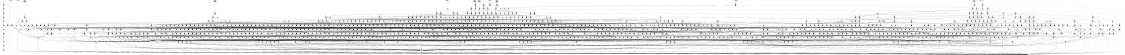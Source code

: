 digraph "DD" {
size = "7.5,10"
center = true;
edge [dir = none];
{ node [shape = plaintext];
  edge [style = invis];
  "CONST NODES" [style = invis];
" a5 " -> " a4 " -> " a3 " -> " a2 " -> " a1 " -> " a0 " -> " b0 " -> " b5 " -> " b1 " -> " b2 " -> " b4 " -> " b3 " -> "CONST NODES"; 
}
{ rank = same; node [shape = box]; edge [style = invis];
"  m00  " -> "  m01  " -> "  m02  " -> "  m03  " -> "  m04  " -> "  m05  " -> "  m06  " -> "  m07  " -> "  m08  " -> "  m09  " -> "  m10  " -> "  m11  "; }
{ rank = same; " a5 ";
"0x2d06" [label="a5"];
"0x383c" [label="a5"];
"0x368b" [label="a5"];
"0x1fa9" [label="a5"];
"0x267e" [label="a5"];
"0x380c" [label="a5"];
"0x32d3" [label="a5"];
}
{ rank = same; " a4 ";
"0x1721" [label="a4"];
"0x25f8" [label="a4"];
"0x2af8" [label="a4"];
"0x2cef" [label="a4"];
"0x30f9" [label="a4"];
"0x2c90" [label="a4"];
"0x30dc" [label="a4"];
"0x3896" [label="a4"];
"0x3588" [label="a4"];
"0x310f" [label="a4"];
"0x1740" [label="a4"];
"0x1f77" [label="a4"];
"0x3555" [label="a4"];
"0x3572" [label="a4"];
}
{ rank = same; " a3 ";
"0x2624" [label="a3"];
"0x30fe" [label="a3"];
"0x25ba" [label="a3"];
"0x3634" [label="a3"];
"0x3898" [label="a3"];
"0x37e7" [label="a3"];
"0x355a" [label="a3"];
"0x319c" [label="a3"];
"0x248d" [label="a3"];
"0x3219" [label="a3"];
"0x2cd1" [label="a3"];
"0x3743" [label="a3"];
"0x37b9" [label="a3"];
"0x3677" [label="a3"];
"0x368a" [label="a3"];
"0x30c6" [label="a3"];
"0x2ce5" [label="a3"];
"0x320a" [label="a3"];
"0x3652" [label="a3"];
"0x2601" [label="a3"];
"0x1579" [label="a3"];
"0x32b8" [label="a3"];
"0x263a" [label="a3"];
"0x3287" [label="a3"];
"0x1f64" [label="a3"];
"0x312e" [label="a3"];
"0x2d05" [label="a3"];
"0x30e4" [label="a3"];
}
{ rank = same; " a2 ";
"0x2598" [label="a2"];
"0x3246" [label="a2"];
"0x3115" [label="a2"];
"0x321e" [label="a2"];
"0x267b" [label="a2"];
"0x31e5" [label="a2"];
"0x188d" [label="a2"];
"0x30bb" [label="a2"];
"0x2ca2" [label="a2"];
"0x1d1c" [label="a2"];
"0x3562" [label="a2"];
"0x3190" [label="a2"];
"0x366f" [label="a2"];
"0x375d" [label="a2"];
"0x30b3" [label="a2"];
"0x1719" [label="a2"];
"0x14e3" [label="a2"];
"0x32b3" [label="a2"];
"0x3121" [label="a2"];
"0x327a" [label="a2"];
"0x3568" [label="a2"];
"0x2caa" [label="a2"];
"0x3745" [label="a2"];
"0x36f2" [label="a2"];
"0x3119" [label="a2"];
"0x36f1" [label="a2"];
"0x3579" [label="a2"];
"0x37d4" [label="a2"];
"0x3912" [label="a2"];
"0x314b" [label="a2"];
"0x36a3" [label="a2"];
"0x311f" [label="a2"];
"0x32bc" [label="a2"];
"0x32fe" [label="a2"];
"0x3920" [label="a2"];
"0x3134" [label="a2"];
"0x2c80" [label="a2"];
"0x38c7" [label="a2"];
"0x36b6" [label="a2"];
"0x14dd" [label="a2"];
"0x1f82" [label="a2"];
"0x3117" [label="a2"];
"0x36bb" [label="a2"];
"0x3824" [label="a2"];
"0x3118" [label="a2"];
"0x36ef" [label="a2"];
"0x387e" [label="a2"];
"0x30e5" [label="a2"];
"0x3612" [label="a2"];
"0x36af" [label="a2"];
"0x32d1" [label="a2"];
"0x38af" [label="a2"];
"0x2ca6" [label="a2"];
"0x369e" [label="a2"];
"0x321b" [label="a2"];
"0x3791" [label="a2"];
}
{ rank = same; " a1 ";
"0x3620" [label="a1"];
"0x172c" [label="a1"];
"0x2483" [label="a1"];
"0x265e" [label="a1"];
"0x3779" [label="a1"];
"0x36d1" [label="a1"];
"0x3727" [label="a1"];
"0x3735" [label="a1"];
"0x36d8" [label="a1"];
"0x2c8f" [label="a1"];
"0x171d" [label="a1"];
"0x370e" [label="a1"];
"0x3206" [label="a1"];
"0x30e8" [label="a1"];
"0x2657" [label="a1"];
"0x35fe" [label="a1"];
"0x3749" [label="a1"];
"0x30bf" [label="a1"];
"0x2663" [label="a1"];
"0x3178" [label="a1"];
"0x3878" [label="a1"];
"0x3910" [label="a1"];
"0x37a7" [label="a1"];
"0x3718" [label="a1"];
"0x35f6" [label="a1"];
"0x2673" [label="a1"];
"0x2cc4" [label="a1"];
"0x31fa" [label="a1"];
"0x38cb" [label="a1"];
"0x3632" [label="a1"];
"0x3252" [label="a1"];
"0x2cbd" [label="a1"];
"0x2606" [label="a1"];
"0x2c72" [label="a1"];
"0x36d2" [label="a1"];
"0x3191" [label="a1"];
"0x2c57" [label="a1"];
"0x1f53" [label="a1"];
"0x37d2" [label="a1"];
"0x1f6f" [label="a1"];
"0x391d" [label="a1"];
"0x390f" [label="a1"];
"0x172a" [label="a1"];
"0x30b7" [label="a1"];
"0x3575" [label="a1"];
"0x35f4" [label="a1"];
"0x1715" [label="a1"];
"0x2c87" [label="a1"];
"0x1e2c" [label="a1"];
"0x3626" [label="a1"];
"0x31d9" [label="a1"];
"0x25fe" [label="a1"];
"0x2c7c" [label="a1"];
"0x37de" [label="a1"];
"0x3106" [label="a1"];
"0x3744" [label="a1"];
"0x3187" [label="a1"];
"0x1f46" [label="a1"];
"0x324b" [label="a1"];
"0x3260" [label="a1"];
"0x25ff" [label="a1"];
"0x379d" [label="a1"];
"0x353f" [label="a1"];
"0x325e" [label="a1"];
"0x248f" [label="a1"];
"0x36d9" [label="a1"];
"0x314d" [label="a1"];
"0x30f1" [label="a1"];
"0x359e" [label="a1"];
"0x354c" [label="a1"];
"0x259b" [label="a1"];
"0x38b1" [label="a1"];
"0x3154" [label="a1"];
"0x3904" [label="a1"];
"0x35f8" [label="a1"];
"0x38b3" [label="a1"];
"0x38d3" [label="a1"];
"0x3919" [label="a1"];
"0x37f2" [label="a1"];
"0x1573" [label="a1"];
"0x2666" [label="a1"];
"0x1f4a" [label="a1"];
"0x1d15" [label="a1"];
"0x31b0" [label="a1"];
"0x2ce2" [label="a1"];
"0x2c9e" [label="a1"];
"0x2af9" [label="a1"];
"0x3859" [label="a1"];
"0x31ac" [label="a1"];
"0x31a6" [label="a1"];
"0x2c93" [label="a1"];
"0x3124" [label="a1"];
"0x36f8" [label="a1"];
"0x3648" [label="a1"];
"0x30ad" [label="a1"];
"0x36f9" [label="a1"];
"0x2010" [label="a1"];
"0x254b" [label="a1"];
"0x1e3a" [label="a1"];
"0x1eb4" [label="a1"];
"0x3798" [label="a1"];
"0x36c7" [label="a1"];
"0x3823" [label="a1"];
"0x14ba" [label="a1"];
"0x380f" [label="a1"];
"0x2649" [label="a1"];
"0x357e" [label="a1"];
"0x2676" [label="a1"];
"0x3731" [label="a1"];
"0x1d10" [label="a1"];
"0x366e" [label="a1"];
"0x3111" [label="a1"];
}
{ rank = same; " a0 ";
"0x374a" [label="a0"];
"0x385b" [label="a0"];
"0x31c0" [label="a0"];
"0x3527" [label="a0"];
"0x31e3" [label="a0"];
"0x14e1" [label="a0"];
"0x3239" [label="a0"];
"0x2cca" [label="a0"];
"0x2c1f" [label="a0"];
"0x37e0" [label="a0"];
"0x3179" [label="a0"];
"0x3690" [label="a0"];
"0x173e" [label="a0"];
"0x1769" [label="a0"];
"0x1f7f" [label="a0"];
"0x3597" [label="a0"];
"0x3234" [label="a0"];
"0x2cd2" [label="a0"];
"0x36c2" [label="a0"];
"0x1f44" [label="a0"];
"0x3833" [label="a0"];
"0x3614" [label="a0"];
"0x35b7" [label="a0"];
"0x359f" [label="a0"];
"0x35c6" [label="a0"];
"0x2c8c" [label="a0"];
"0x373e" [label="a0"];
"0x30f5" [label="a0"];
"0x318f" [label="a0"];
"0x2c50" [label="a0"];
"0x3699" [label="a0"];
"0x2c8a" [label="a0"];
"0x14af" [label="a0"];
"0x3646" [label="a0"];
"0x37a5" [label="a0"];
"0x30e0" [label="a0"];
"0x2626" [label="a0"];
"0x37ba" [label="a0"];
"0x20e7" [label="a0"];
"0x2bff" [label="a0"];
"0x264d" [label="a0"];
"0x379c" [label="a0"];
"0x36f3" [label="a0"];
"0x30d7" [label="a0"];
"0x3832" [label="a0"];
"0x3830" [label="a0"];
"0x38ce" [label="a0"];
"0x2cda" [label="a0"];
"0x3126" [label="a0"];
"0x3908" [label="a0"];
"0x3185" [label="a0"];
"0x389f" [label="a0"];
"0x3205" [label="a0"];
"0x355c" [label="a0"];
"0x352f" [label="a0"];
"0x2669" [label="a0"];
"0x3667" [label="a0"];
"0x3180" [label="a0"];
"0x3674" [label="a0"];
"0x3566" [label="a0"];
"0x380d" [label="a0"];
"0x38a9" [label="a0"];
"0x25fc" [label="a0"];
"0x3603" [label="a0"];
"0x370f" [label="a0"];
"0x266b" [label="a0"];
"0x3577" [label="a0"];
"0x3608" [label="a0"];
"0x373b" [label="a0"];
"0x188f" [label="a0"];
"0x3846" [label="a0"];
"0x3874" [label="a0"];
"0x172f" [label="a0"];
"0x30d9" [label="a0"];
"0x37ac" [label="a0"];
"0x2662" [label="a0"];
"0x36a8" [label="a0"];
"0x371b" [label="a0"];
"0x366b" [label="a0"];
"0x3628" [label="a0"];
"0x3764" [label="a0"];
"0x30f2" [label="a0"];
"0x355b" [label="a0"];
"0x383b" [label="a0"];
"0x37ec" [label="a0"];
"0x3613" [label="a0"];
"0x35bb" [label="a0"];
"0x1f97" [label="a0"];
"0x260c" [label="a0"];
"0x37c9" [label="a0"];
"0x3114" [label="a0"];
"0x2cc3" [label="a0"];
"0x2bd1" [label="a0"];
"0x14b9" [label="a0"];
"0x36a6" [label="a0"];
"0x377c" [label="a0"];
"0x3540" [label="a0"];
"0x382d" [label="a0"];
"0x2623" [label="a0"];
"0x3800" [label="a0"];
"0x2c5c" [label="a0"];
"0x23cf" [label="a0"];
"0x3869" [label="a0"];
"0x2c85" [label="a0"];
"0x2664" [label="a0"];
"0x30b6" [label="a0"];
"0x36c9" [label="a0"];
"0x3816" [label="a0"];
"0x36a4" [label="a0"];
"0x385f" [label="a0"];
"0x3133" [label="a0"];
"0x2cb9" [label="a0"];
"0x3617" [label="a0"];
"0x1574" [label="a0"];
"0x30fc" [label="a0"];
"0x3592" [label="a0"];
"0x2cb4" [label="a0"];
"0x2c69" [label="a0"];
"0x3784" [label="a0"];
"0x374c" [label="a0"];
"0x1f3e" [label="a0"];
"0x2659" [label="a0"];
"0x36ed" [label="a0"];
"0x32c7" [label="a0"];
"0x30df" [label="a0"];
"0x2c77" [label="a0"];
"0x2678" [label="a0"];
"0x1f59" [label="a0"];
"0x37f6" [label="a0"];
"0x359a" [label="a0"];
"0x381a" [label="a0"];
"0x3728" [label="a0"];
"0x3906" [label="a0"];
"0x36fe" [label="a0"];
"0x314e" [label="a0"];
"0x3176" [label="a0"];
"0x3848" [label="a0"];
"0x35c2" [label="a0"];
"0x38fa" [label="a0"];
"0x3611" [label="a0"];
"0x3758" [label="a0"];
"0x387f" [label="a0"];
"0x3709" [label="a0"];
"0x35b0" [label="a0"];
"0x38ae" [label="a0"];
"0x1f75" [label="a0"];
"0x2c9d" [label="a0"];
"0x357b" [label="a0"];
"0x3285" [label="a0"];
"0x31c8" [label="a0"];
"0x365d" [label="a0"];
"0x1731" [label="a0"];
"0x2564" [label="a0"];
"0x371e" [label="a0"];
"0x1578" [label="a0"];
"0x315e" [label="a0"];
"0x3221" [label="a0"];
"0x37d9" [label="a0"];
"0x369b" [label="a0"];
"0x32c3" [label="a0"];
"0x364d" [label="a0"];
"0x36df" [label="a0"];
"0x30f7" [label="a0"];
"0x32ca" [label="a0"];
"0x3189" [label="a0"];
"0x368f" [label="a0"];
"0x3838" [label="a0"];
"0x355e" [label="a0"];
"0x2674" [label="a0"];
"0x32aa" [label="a0"];
"0x35e3" [label="a0"];
"0x32d9" [label="a0"];
"0x261a" [label="a0"];
"0x316e" [label="a0"];
"0x2490" [label="a0"];
"0x38b5" [label="a0"];
"0x31a9" [label="a0"];
"0x36c0" [label="a0"];
"0x1e30" [label="a0"];
"0x37ab" [label="a0"];
"0x1d16" [label="a0"];
"0x31c7" [label="a0"];
"0x329f" [label="a0"];
"0x36ad" [label="a0"];
"0x35cf" [label="a0"];
"0x1737" [label="a0"];
"0x37f3" [label="a0"];
"0x2637" [label="a0"];
"0x31a5" [label="a0"];
"0x265f" [label="a0"];
"0x377b" [label="a0"];
"0x2613" [label="a0"];
"0x2668" [label="a0"];
"0x37a1" [label="a0"];
"0x3885" [label="a0"];
"0x37bf" [label="a0"];
"0x31ae" [label="a0"];
"0x3852" [label="a0"];
"0x3279" [label="a0"];
"0x3809" [label="a0"];
"0x38ef" [label="a0"];
"0x36c1" [label="a0"];
"0x323e" [label="a0"];
"0x3808" [label="a0"];
"0x1fa7" [label="a0"];
"0x1647" [label="a0"];
"0x1f8c" [label="a0"];
"0x2c8d" [label="a0"];
"0x30c7" [label="a0"];
"0x3554" [label="a0"];
"0x37dc" [label="a0"];
"0x3276" [label="a0"];
"0x3113" [label="a0"];
"0x3730" [label="a0"];
"0x35d1" [label="a0"];
"0x381b" [label="a0"];
"0x2ce8" [label="a0"];
"0x32a8" [label="a0"];
"0x312c" [label="a0"];
}
{ rank = same; " b0 ";
"0x3238" [label="b0"];
"0x1f52" [label="b0"];
"0x35ff" [label="b0"];
"0x30d2" [label="b0"];
"0x2ce0" [label="b0"];
"0x3145" [label="b0"];
"0x35c0" [label="b0"];
"0x1f65" [label="b0"];
"0x3102" [label="b0"];
"0x38a0" [label="b0"];
"0x266e" [label="b0"];
"0x1649" [label="b0"];
"0x1fa1" [label="b0"];
"0x2636" [label="b0"];
"0x3681" [label="b0"];
"0x38ff" [label="b0"];
"0x32a2" [label="b0"];
"0x380b" [label="b0"];
"0x386c" [label="b0"];
"0x3200" [label="b0"];
"0x2c5d" [label="b0"];
"0x151e" [label="b0"];
"0x1577" [label="b0"];
"0x3726" [label="b0"];
"0x30f0" [label="b0"];
"0x30b0" [label="b0"];
"0x3780" [label="b0"];
"0x377e" [label="b0"];
"0x3172" [label="b0"];
"0x14a9" [label="b0"];
"0x3270" [label="b0"];
"0x3584" [label="b0"];
"0x3547" [label="b0"];
"0x30dd" [label="b0"];
"0x3291" [label="b0"];
"0x2be2" [label="b0"];
"0x323c" [label="b0"];
"0x3556" [label="b0"];
"0x31ea" [label="b0"];
"0x2c1b" [label="b0"];
"0x2248" [label="b0"];
"0x2608" [label="b0"];
"0x3263" [label="b0"];
"0x37fe" [label="b0"];
"0x25e8" [label="b0"];
"0x352d" [label="b0"];
"0x371d" [label="b0"];
"0x3271" [label="b0"];
"0x2c75" [label="b0"];
"0x3138" [label="b0"];
"0x224a" [label="b0"];
"0x186e" [label="b0"];
"0x3242" [label="b0"];
"0x30d1" [label="b0"];
"0x35a9" [label="b0"];
"0x30f4" [label="b0"];
"0x2c17" [label="b0"];
"0x3163" [label="b0"];
"0x28e5" [label="b0"];
"0x38d8" [label="b0"];
"0x3629" [label="b0"];
"0x3721" [label="b0"];
"0x3746" [label="b0"];
"0x2660" [label="b0"];
"0x3529" [label="b0"];
"0x31d2" [label="b0"];
"0x3739" [label="b0"];
"0x3237" [label="b0"];
"0x35b1" [label="b0"];
"0x31bb" [label="b0"];
"0x2ca5" [label="b0"];
"0x390c" [label="b0"];
"0x31ff" [label="b0"];
"0x2616" [label="b0"];
"0x2c9b" [label="b0"];
"0x3837" [label="b0"];
"0x35f5" [label="b0"];
"0x1f6d" [label="b0"];
"0x31ce" [label="b0"];
"0x3284" [label="b0"];
"0x319e" [label="b0"];
"0x31b3" [label="b0"];
"0x2afd" [label="b0"];
"0x35a3" [label="b0"];
"0x38d5" [label="b0"];
"0x3786" [label="b0"];
"0x30eb" [label="b0"];
"0x1f74" [label="b0"];
"0x37af" [label="b0"];
"0x2627" [label="b0"];
"0x17a7" [label="b0"];
"0x35ab" [label="b0"];
"0x3882" [label="b0"];
"0x310e" [label="b0"];
"0x326c" [label="b0"];
"0x263b" [label="b0"];
"0x35ce" [label="b0"];
"0x28e4" [label="b0"];
"0x3876" [label="b0"];
"0x1f4e" [label="b0"];
"0x3753" [label="b0"];
"0x2cc6" [label="b0"];
"0x38ca" [label="b0"];
"0x35b9" [label="b0"];
"0x262a" [label="b0"];
"0x38bb" [label="b0"];
"0x375c" [label="b0"];
"0x363a" [label="b0"];
"0x35ca" [label="b0"];
"0x3241" [label="b0"];
"0x2ce1" [label="b0"];
"0x38d0" [label="b0"];
"0x1f70" [label="b0"];
"0x38a5" [label="b0"];
"0x3292" [label="b0"];
"0x2523" [label="b0"];
"0x30a6" [label="b0"];
"0x3679" [label="b0"];
"0x32b1" [label="b0"];
"0x36e5" [label="b0"];
"0x3918" [label="b0"];
"0x2453" [label="b0"];
"0x2730" [label="b0"];
"0x32b2" [label="b0"];
"0x35d9" [label="b0"];
"0x2485" [label="b0"];
"0x2647" [label="b0"];
"0x3641" [label="b0"];
"0x37e9" [label="b0"];
"0x261c" [label="b0"];
"0x35bc" [label="b0"];
"0x3719" [label="b0"];
"0x30d8" [label="b0"];
"0x3255" [label="b0"];
"0x3867" [label="b0"];
"0x31b7" [label="b0"];
"0x3858" [label="b0"];
"0x3829" [label="b0"];
"0x36d7" [label="b0"];
"0x38cd" [label="b0"];
"0x35ef" [label="b0"];
"0x1f54" [label="b0"];
"0x3836" [label="b0"];
"0x2d04" [label="b0"];
"0x3265" [label="b0"];
"0x1f7d" [label="b0"];
"0x2cf7" [label="b0"];
"0x3245" [label="b0"];
"0x312d" [label="b0"];
"0x36f6" [label="b0"];
"0x35b6" [label="b0"];
"0x25ed" [label="b0"];
"0x37e2" [label="b0"];
"0x264c" [label="b0"];
"0x361d" [label="b0"];
"0x3624" [label="b0"];
"0x318b" [label="b0"];
"0x3130" [label="b0"];
"0x171f" [label="b0"];
"0x2c84" [label="b0"];
"0x3565" [label="b0"];
"0x3775" [label="b0"];
"0x2042" [label="b0"];
"0x383a" [label="b0"];
"0x3662" [label="b0"];
"0x32cd" [label="b0"];
"0x3868" [label="b0"];
"0x2afa" [label="b0"];
"0x2c56" [label="b0"];
"0x37cb" [label="b0"];
"0x3655" [label="b0"];
"0x2cee" [label="b0"];
"0x32a7" [label="b0"];
"0x37d1" [label="b0"];
"0x1eb3" [label="b0"];
"0x14ec" [label="b0"];
"0x3545" [label="b0"];
"0x3733" [label="b0"];
"0x3227" [label="b0"];
"0x3262" [label="b0"];
"0x3725" [label="b0"];
"0x3254" [label="b0"];
"0x35df" [label="b0"];
"0x386f" [label="b0"];
"0x36e4" [label="b0"];
"0x3210" [label="b0"];
"0x38f9" [label="b0"];
"0x3826" [label="b0"];
"0x3167" [label="b0"];
"0x36db" [label="b0"];
"0x30e3" [label="b0"];
}
{ rank = same; " b5 ";
"0x313f" [label="b5"];
"0x38ec" [label="b5"];
"0x1f73" [label="b5"];
"0x30e6" [label="b5"];
"0x31bd" [label="b5"];
"0x1ec3" [label="b5"];
"0x2c6b" [label="b5"];
"0x319f" [label="b5"];
"0x3767" [label="b5"];
"0x1f47" [label="b5"];
"0x36f5" [label="b5"];
"0x3873" [label="b5"];
"0x371a" [label="b5"];
"0x381e" [label="b5"];
"0x3148" [label="b5"];
"0x2550" [label="b5"];
"0x31e4" [label="b5"];
"0x38b6" [label="b5"];
"0x3615" [label="b5"];
"0x2c71" [label="b5"];
"0x2d01" [label="b5"];
"0x377a" [label="b5"];
"0x31dd" [label="b5"];
"0x30b9" [label="b5"];
"0x363e" [label="b5"];
"0x1717" [label="b5"];
"0x1f3c" [label="b5"];
"0x2630" [label="b5"];
"0x373c" [label="b5"];
"0x2677" [label="b5"];
"0x31d8" [label="b5"];
"0x3530" [label="b5"];
"0x2c95" [label="b5"];
"0x32c8" [label="b5"];
"0x372b" [label="b5"];
"0x14ae" [label="b5"];
"0x2c73" [label="b5"];
"0x30a4" [label="b5"];
"0x38a8" [label="b5"];
"0x2646" [label="b5"];
"0x30c8" [label="b5"];
"0x3269" [label="b5"];
"0x35f7" [label="b5"];
"0x374b" [label="b5"];
"0x2be3" [label="b5"];
"0x31a7" [label="b5"];
"0x31a1" [label="b5"];
"0x36fa" [label="b5"];
"0x2603" [label="b5"];
"0x35e4" [label="b5"];
"0x3805" [label="b5"];
"0x36cb" [label="b5"];
"0x36fc" [label="b5"];
"0x1567" [label="b5"];
"0x31c9" [label="b5"];
"0x2602" [label="b5"];
"0x1f94" [label="b5"];
"0x2af7" [label="b5"];
"0x30de" [label="b5"];
"0x3606" [label="b5"];
"0x356f" [label="b5"];
"0x324c" [label="b5"];
"0x187e" [label="b5"];
"0x35e9" [label="b5"];
"0x30a5" [label="b5"];
"0x3704" [label="b5"];
"0x2671" [label="b5"];
"0x38ee" [label="b5"];
"0x2c74" [label="b5"];
"0x172d" [label="b5"];
"0x3900" [label="b5"];
"0x1727" [label="b5"];
"0x2486" [label="b5"];
"0x14e2" [label="b5"];
"0x382e" [label="b5"];
"0x2c59" [label="b5"];
"0x2a45" [label="b5"];
"0x164b" [label="b5"];
"0x378f" [label="b5"];
"0x30b2" [label="b5"];
"0x3168" [label="b5"];
"0x2634" [label="b5"];
"0x36d0" [label="b5"];
"0x3453" [label="b5"];
"0x3880" [label="b5"];
"0x36e3" [label="b5"];
"0x2c4f" [label="b5"];
"0x31c3" [label="b5"];
"0x2cf2" [label="b5"];
"0x360d" [label="b5"];
"0x316b" [label="b5"];
"0x156d" [label="b5"];
"0x326f" [label="b5"];
"0x38a2" [label="b5"];
"0x36b9" [label="b5"];
"0x37d6" [label="b5"];
"0x3661" [label="b5"];
"0x3604" [label="b5"];
"0x1f60" [label="b5"];
"0x35e0" [label="b5"];
"0x36fd" [label="b5"];
"0x3535" [label="b5"];
"0x356b" [label="b5"];
"0x37c1" [label="b5"];
"0x1730" [label="b5"];
"0x30f6" [label="b5"];
"0x3561" [label="b5"];
"0x2655" [label="b5"];
"0x3703" [label="b5"];
"0x3705" [label="b5"];
"0x362e" [label="b5"];
"0x2632" [label="b5"];
"0x2a44" [label="b5"];
"0x378e" [label="b5"];
"0x3223" [label="b5"];
"0x315a" [label="b5"];
"0x378a" [label="b5"];
"0x374d" [label="b5"];
"0x31da" [label="b5"];
"0x1f71" [label="b5"];
"0x3146" [label="b5"];
"0x2ccb" [label="b5"];
"0x3842" [label="b5"];
"0x2cb3" [label="b5"];
"0x390e" [label="b5"];
"0x1f40" [label="b5"];
"0x3637" [label="b5"];
"0x2645" [label="b5"];
"0x27c4" [label="b5"];
"0x1f5d" [label="b5"];
"0x3863" [label="b5"];
"0x260d" [label="b5"];
"0x3590" [label="b5"];
"0x3860" [label="b5"];
"0x375b" [label="b5"];
"0x1f58" [label="b5"];
"0x38da" [label="b5"];
"0x32ae" [label="b5"];
"0x387d" [label="b5"];
"0x2c5e" [label="b5"];
"0x35ee" [label="b5"];
"0x38cc" [label="b5"];
"0x365c" [label="b5"];
"0x3259" [label="b5"];
"0x3708" [label="b5"];
"0x3268" [label="b5"];
"0x38f8" [label="b5"];
"0x2488" [label="b5"];
"0x2545" [label="b5"];
"0x1f79" [label="b5"];
"0x25f1" [label="b5"];
"0x35af" [label="b5"];
"0x3886" [label="b5"];
"0x361e" [label="b5"];
"0x37b8" [label="b5"];
"0x35ad" [label="b5"];
"0x311d" [label="b5"];
"0x3781" [label="b5"];
"0x1e2a" [label="b5"];
"0x2610" [label="b5"];
"0x3760" [label="b5"];
"0x3678" [label="b5"];
"0x3266" [label="b5"];
"0x30ea" [label="b5"];
"0x3891" [label="b5"];
"0x38ea" [label="b5"];
"0x36b5" [label="b5"];
"0x31cb" [label="b5"];
"0x14eb" [label="b5"];
"0x1f7c" [label="b5"];
"0x2614" [label="b5"];
"0x38b0" [label="b5"];
"0x1f92" [label="b5"];
"0x389a" [label="b5"];
"0x2c6d" [label="b5"];
"0x3685" [label="b5"];
"0x1f45" [label="b5"];
"0x37bc" [label="b5"];
"0x2615" [label="b5"];
"0x3169" [label="b5"];
"0x3734" [label="b5"];
"0x173d" [label="b5"];
"0x32a6" [label="b5"];
"0x1735" [label="b5"];
"0x3889" [label="b5"];
"0x3888" [label="b5"];
"0x3801" [label="b5"];
"0x2612" [label="b5"];
"0x3213" [label="b5"];
"0x2d20" [label="b5"];
"0x14b0" [label="b5"];
"0x391b" [label="b5"];
"0x37cf" [label="b5"];
"0x3208" [label="b5"];
"0x3595" [label="b5"];
"0x31e1" [label="b5"];
"0x353c" [label="b5"];
"0x3751" [label="b5"];
"0x384f" [label="b5"];
"0x2484" [label="b5"];
"0x2cac" [label="b5"];
"0x3127" [label="b5"];
"0x387b" [label="b5"];
"0x385d" [label="b5"];
"0x36ff" [label="b5"];
"0x30cd" [label="b5"];
"0x375a" [label="b5"];
"0x3638" [label="b5"];
"0x3684" [label="b5"];
"0x36c5" [label="b5"];
"0x2cc9" [label="b5"];
"0x36a0" [label="b5"];
"0x35db" [label="b5"];
"0x2c9c" [label="b5"];
}
{ rank = same; " b1 ";
"0x3569" [label="b1"];
"0x3714" [label="b1"];
"0x25ee" [label="b1"];
"0x388f" [label="b1"];
"0x2cc1" [label="b1"];
"0x38bf" [label="b1"];
"0x3916" [label="b1"];
"0x26c5" [label="b1"];
"0x36aa" [label="b1"];
"0x376d" [label="b1"];
"0x37e6" [label="b1"];
"0x35aa" [label="b1"];
"0x38c4" [label="b1"];
"0x3261" [label="b1"];
"0x327b" [label="b1"];
"0x31ed" [label="b1"];
"0x3811" [label="b1"];
"0x36ec" [label="b1"];
"0x38e9" [label="b1"];
"0x30c2" [label="b1"];
"0x3159" [label="b1"];
"0x3748" [label="b1"];
"0x14aa" [label="b1"];
"0x1f86" [label="b1"];
"0x367d" [label="b1"];
"0x2c19" [label="b1"];
"0x2c94" [label="b1"];
"0x3273" [label="b1"];
"0x30e9" [label="b1"];
"0x363d" [label="b1"];
"0x37ca" [label="b1"];
"0x3225" [label="b1"];
"0x2ce7" [label="b1"];
"0x31ab" [label="b1"];
"0x37e3" [label="b1"];
"0x2675" [label="b1"];
"0x3251" [label="b1"];
"0x2628" [label="b1"];
"0x1f9d" [label="b1"];
"0x1f66" [label="b1"];
"0x2ce9" [label="b1"];
"0x35c1" [label="b1"];
"0x353d" [label="b1"];
"0x25f4" [label="b1"];
"0x2afc" [label="b1"];
"0x2c5a" [label="b1"];
"0x32c0" [label="b1"];
"0x323a" [label="b1"];
"0x35c5" [label="b1"];
"0x358b" [label="b1"];
"0x3843" [label="b1"];
"0x38c6" [label="b1"];
"0x3741" [label="b1"];
"0x38ed" [label="b1"];
"0x358f" [label="b1"];
"0x1723" [label="b1"];
"0x3580" [label="b1"];
"0x3216" [label="b1"];
"0x2609" [label="b1"];
"0x3639" [label="b1"];
"0x3151" [label="b1"];
"0x31ba" [label="b1"];
"0x3526" [label="b1"];
"0x38ac" [label="b1"];
"0x1f6c" [label="b1"];
"0x311b" [label="b1"];
"0x3123" [label="b1"];
"0x35c3" [label="b1"];
"0x32a5" [label="b1"];
"0x25f2" [label="b1"];
"0x38aa" [label="b1"];
"0x3193" [label="b1"];
"0x317e" [label="b1"];
"0x37b4" [label="b1"];
"0x267a" [label="b1"];
"0x322d" [label="b1"];
"0x3671" [label="b1"];
"0x37d7" [label="b1"];
"0x2667" [label="b1"];
"0x2542" [label="b1"];
"0x30ba" [label="b1"];
"0x1566" [label="b1"];
"0x37fb" [label="b1"];
"0x367f" [label="b1"];
"0x1f87" [label="b1"];
"0x3773" [label="b1"];
"0x31e9" [label="b1"];
"0x3140" [label="b1"];
"0x30fa" [label="b1"];
"0x32be" [label="b1"];
"0x3651" [label="b1"];
"0x261f" [label="b1"];
"0x3283" [label="b1"];
"0x35d8" [label="b1"];
"0x1f68" [label="b1"];
"0x2654" [label="b1"];
"0x25ec" [label="b1"];
"0x37ea" [label="b1"];
"0x3897" [label="b1"];
"0x164c" [label="b1"];
"0x38dd" [label="b1"];
"0x3789" [label="b1"];
"0x362f" [label="b1"];
"0x2c7e" [label="b1"];
"0x1d14" [label="b1"];
"0x320e" [label="b1"];
"0x3697" [label="b1"];
"0x30d5" [label="b1"];
"0x323f" [label="b1"];
"0x326b" [label="b1"];
"0x324e" [label="b1"];
"0x2c64" [label="b1"];
"0x3570" [label="b1"];
"0x3765" [label="b1"];
"0x37bd" [label="b1"];
"0x2249" [label="b1"];
"0x1f6a" [label="b1"];
"0x25eb" [label="b1"];
"0x316c" [label="b1"];
"0x171b" [label="b1"];
"0x37ee" [label="b1"];
"0x3839" [label="b1"];
"0x311e" [label="b1"];
"0x3275" [label="b1"];
"0x31bf" [label="b1"];
"0x3687" [label="b1"];
"0x172b" [label="b1"];
"0x38cf" [label="b1"];
"0x171a" [label="b1"];
"0x31e8" [label="b1"];
"0x3821" [label="b1"];
"0x38ab" [label="b1"];
"0x31ca" [label="b1"];
"0x310c" [label="b1"];
"0x3782" [label="b1"];
"0x3158" [label="b1"];
"0x391e" [label="b1"];
"0x3696" [label="b1"];
"0x1724" [label="b1"];
"0x2ced" [label="b1"];
"0x1f41" [label="b1"];
"0x358a" [label="b1"];
"0x2c63" [label="b1"];
"0x32bf" [label="b1"];
"0x31c5" [label="b1"];
"0x328c" [label="b1"];
"0x37aa" [label="b1"];
"0x36d3" [label="b1"];
"0x3907" [label="b1"];
"0x36b7" [label="b1"];
"0x1f5a" [label="b1"];
"0x37a9" [label="b1"];
"0x3698" [label="b1"];
"0x322b" [label="b1"];
"0x37ce" [label="b1"];
"0x266a" [label="b1"];
"0x3915" [label="b1"];
"0x2619" [label="b1"];
"0x37f8" [label="b1"];
"0x368e" [label="b1"];
"0x1f95" [label="b1"];
"0x3204" [label="b1"];
"0x35e8" [label="b1"];
"0x3774" [label="b1"];
"0x2ccc" [label="b1"];
"0x30e1" [label="b1"];
"0x325d" [label="b1"];
"0x361a" [label="b1"];
"0x372f" [label="b1"];
"0x2cb8" [label="b1"];
"0x1576" [label="b1"];
"0x36cd" [label="b1"];
"0x2ccf" [label="b1"];
"0x3250" [label="b1"];
"0x2cd9" [label="b1"];
"0x3203" [label="b1"];
"0x30aa" [label="b1"];
"0x38dc" [label="b1"];
"0x36bc" [label="b1"];
"0x36e2" [label="b1"];
"0x36bd" [label="b1"];
"0x3757" [label="b1"];
"0x3818" [label="b1"];
"0x32c4" [label="b1"];
"0x3112" [label="b1"];
"0x3654" [label="b1"];
"0x2c60" [label="b1"];
"0x30ec" [label="b1"];
"0x1f62" [label="b1"];
"0x37d0" [label="b1"];
"0x188e" [label="b1"];
"0x30ae" [label="b1"];
"0x36b3" [label="b1"];
"0x1738" [label="b1"];
"0x37a6" [label="b1"];
"0x319a" [label="b1"];
"0x360e" [label="b1"];
"0x30bc" [label="b1"];
"0x38f4" [label="b1"];
"0x2489" [label="b1"];
"0x3847" [label="b1"];
}
{ rank = same; " b2 ";
"0x3162" [label="b2"];
"0x248e" [label="b2"];
"0x2cf4" [label="b2"];
"0x1589" [label="b2"];
"0x37e8" [label="b2"];
"0x3871" [label="b2"];
"0x2cde" [label="b2"];
"0x1d11" [label="b2"];
"0x14ab" [label="b2"];
"0x32ac" [label="b2"];
"0x356a" [label="b2"];
"0x3177" [label="b2"];
"0x2cb1" [label="b2"];
"0x37ae" [label="b2"];
"0x2cae" [label="b2"];
"0x262f" [label="b2"];
"0x32ad" [label="b2"];
"0x377f" [label="b2"];
"0x3804" [label="b2"];
"0x1768" [label="b2"];
"0x2c4e" [label="b2"];
"0x318c" [label="b2"];
"0x1720" [label="b2"];
"0x3644" [label="b2"];
"0x1890" [label="b2"];
"0x316a" [label="b2"];
"0x354d" [label="b2"];
"0x31b8" [label="b2"];
"0x3890" [label="b2"];
"0x35f9" [label="b2"];
"0x3710" [label="b2"];
"0x3675" [label="b2"];
"0x3567" [label="b2"];
"0x3913" [label="b2"];
"0x260a" [label="b2"];
"0x2cfa" [label="b2"];
"0x3244" [label="b2"];
"0x373f" [label="b2"];
"0x3766" [label="b2"];
"0x164a" [label="b2"];
"0x28e3" [label="b2"];
"0x1736" [label="b2"];
"0x3128" [label="b2"];
"0x3645" [label="b2"];
"0x372a" [label="b2"];
"0x310a" [label="b2"];
"0x38b4" [label="b2"];
"0x36ab" [label="b2"];
}
{ rank = same; " b4 ";
"0x2cbe" [label="b4"];
"0x14ad" [label="b4"];
"0x38c5" [label="b4"];
"0x1f4c" [label="b4"];
"0x2247" [label="b4"];
"0x263d" [label="b4"];
}
{ rank = same; " b3 ";
"0x14ac" [label="b3"];
}
{ rank = same; "CONST NODES";
{ node [shape = box]; "0x149f";
}
}
"  m00  " -> "0x14af" [style = solid];
"  m01  " -> "0x14ba" [style = dotted];
"  m02  " -> "0x14e3" [style = dotted];
"  m03  " -> "0x1579" [style = dotted];
"  m04  " -> "0x1740" [style = dotted];
"  m05  " -> "0x1fa9" [style = dotted];
"  m06  " -> "0x267e" [style = dotted];
"  m07  " -> "0x2d06" [style = solid];
"  m08  " -> "0x32d3" [style = solid];
"  m09  " -> "0x368b" [style = solid];
"  m10  " -> "0x380c" [style = solid];
"  m11  " -> "0x383c" [style = solid];
"0x2d06" -> "0x3588";
"0x2d06" -> "0x2cef" [style = dashed];
"0x383c" -> "0x3555";
"0x383c" -> "0x149f" [style = dotted];
"0x368b" -> "0x30dc";
"0x368b" -> "0x1721" [style = dashed];
"0x1fa9" -> "0x2af8";
"0x1fa9" -> "0x310f" [style = dotted];
"0x267e" -> "0x30f9";
"0x267e" -> "0x25f8" [style = dashed];
"0x380c" -> "0x1f77";
"0x380c" -> "0x2c90" [style = dashed];
"0x32d3" -> "0x3572";
"0x32d3" -> "0x3896" [style = dashed];
"0x1721" -> "0x2ce5";
"0x1721" -> "0x30c6" [style = dashed];
"0x25f8" -> "0x3652";
"0x25f8" -> "0x355a" [style = dashed];
"0x2af8" -> "0x2601";
"0x2af8" -> "0x263a" [style = dashed];
"0x2cef" -> "0x320a";
"0x2cef" -> "0x248d" [style = dashed];
"0x30f9" -> "0x37e7";
"0x30f9" -> "0x2cd1" [style = dashed];
"0x2c90" -> "0x32b8";
"0x2c90" -> "0x149f" [style = dotted];
"0x30dc" -> "0x37b9";
"0x30dc" -> "0x3677" [style = dashed];
"0x3896" -> "0x30e4";
"0x3896" -> "0x30fe" [style = dashed];
"0x3588" -> "0x3898";
"0x3588" -> "0x3287" [style = dashed];
"0x310f" -> "0x312e";
"0x310f" -> "0x3743" [style = dashed];
"0x1740" -> "0x2d05";
"0x1740" -> "0x2624" [style = dotted];
"0x1f77" -> "0x3634";
"0x1f77" -> "0x319c" [style = dotted];
"0x3555" -> "0x1f64";
"0x3555" -> "0x25ba" [style = dashed];
"0x3572" -> "0x368a";
"0x3572" -> "0x3219" [style = dashed];
"0x2624" -> "0x2caa";
"0x2624" -> "0x32b3" [style = dashed];
"0x30fe" -> "0x3134";
"0x30fe" -> "0x32fe" [style = dashed];
"0x25ba" -> "0x2c80";
"0x25ba" -> "0x3824" [style = dashed];
"0x3634" -> "0x3190";
"0x3634" -> "0x1f82" [style = dashed];
"0x3898" -> "0x32bc";
"0x3898" -> "0x3791" [style = dashed];
"0x37e7" -> "0x38af";
"0x37e7" -> "0x3579" [style = dashed];
"0x355a" -> "0x311f";
"0x355a" -> "0x3119" [style = dashed];
"0x319c" -> "0x321e";
"0x319c" -> "0x3117" [style = dashed];
"0x248d" -> "0x14dd";
"0x248d" -> "0x1d1c" [style = dashed];
"0x3219" -> "0x31e5";
"0x3219" -> "0x2598" [style = dashed];
"0x2cd1" -> "0x366f";
"0x2cd1" -> "0x3118" [style = dashed];
"0x3743" -> "0x327a";
"0x3743" -> "0x267b" [style = dashed];
"0x37b9" -> "0x3246";
"0x37b9" -> "0x1719" [style = dotted];
"0x3677" -> "0x36b6";
"0x3677" -> "0x38c7" [style = dotted];
"0x368a" -> "0x30e5";
"0x368a" -> "0x36ef" [style = dashed];
"0x30c6" -> "0x36f1";
"0x30c6" -> "0x149f" [style = dotted];
"0x2ce5" -> "0x387e";
"0x2ce5" -> "0x36f2" [style = dotted];
"0x320a" -> "0x2ca2";
"0x320a" -> "0x314b" [style = dashed];
"0x3652" -> "0x321b";
"0x3652" -> "0x375d" [style = dashed];
"0x2601" -> "0x36af";
"0x2601" -> "0x3920" [style = dashed];
"0x1579" -> "0x369e";
"0x1579" -> "0x3912" [style = dotted];
"0x32b8" -> "0x30bb";
"0x32b8" -> "0x36bb" [style = dashed];
"0x263a" -> "0x3745";
"0x263a" -> "0x3115" [style = dashed];
"0x3287" -> "0x2ca6";
"0x3287" -> "0x188d" [style = dashed];
"0x1f64" -> "0x36a3";
"0x1f64" -> "0x3612" [style = dashed];
"0x312e" -> "0x3121";
"0x312e" -> "0x37d4" [style = dashed];
"0x2d05" -> "0x30b3";
"0x2d05" -> "0x32d1" [style = dashed];
"0x30e4" -> "0x3568";
"0x30e4" -> "0x3562" [style = dashed];
"0x2598" -> "0x3106";
"0x2598" -> "0x36d1" [style = dotted];
"0x3246" -> "0x2c72";
"0x3246" -> "0x31fa" [style = dashed];
"0x3115" -> "0x1d15";
"0x3115" -> "0x1f53" [style = dashed];
"0x321e" -> "0x2666";
"0x321e" -> "0x38b3" [style = dashed];
"0x267b" -> "0x36f9";
"0x267b" -> "0x1f4a" [style = dashed];
"0x31e5" -> "0x1f46";
"0x31e5" -> "0x3252" [style = dotted];
"0x188d" -> "0x2657";
"0x188d" -> "0x3904" [style = dashed];
"0x30bb" -> "0x3187";
"0x30bb" -> "0x3718" [style = dashed];
"0x2ca2" -> "0x3206";
"0x2ca2" -> "0x3919" [style = dashed];
"0x1d1c" -> "0x3798";
"0x1d1c" -> "0x1eb4" [style = dashed];
"0x3562" -> "0x172a";
"0x3562" -> "0x3878" [style = dotted];
"0x3190" -> "0x3823";
"0x3190" -> "0x25ff" [style = dashed];
"0x366f" -> "0x3575";
"0x366f" -> "0x3731" [style = dashed];
"0x375d" -> "0x2676";
"0x375d" -> "0x2cc4" [style = dashed];
"0x30b3" -> "0x2cbd";
"0x30b3" -> "0x390f" [style = dashed];
"0x1719" -> "0x3735";
"0x1719" -> "0x30e8" [style = dashed];
"0x14e3" -> "0x35f4";
"0x14e3" -> "0x1715" [style = dotted];
"0x32b3" -> "0x3910";
"0x32b3" -> "0x3626" [style = dashed];
"0x3121" -> "0x2663";
"0x3121" -> "0x1573" [style = dashed];
"0x327a" -> "0x366e";
"0x327a" -> "0x37d2" [style = dashed];
"0x3568" -> "0x36d2";
"0x3568" -> "0x1e2c" [style = dotted];
"0x2caa" -> "0x38d3";
"0x2caa" -> "0x353f" [style = dashed];
"0x3745" -> "0x35f6";
"0x3745" -> "0x3154" [style = dashed];
"0x36f2" -> "0x359e";
"0x36f2" -> "0x3744" [style = dashed];
"0x3119" -> "0x25fe";
"0x3119" -> "0x325e" [style = dashed];
"0x36f1" -> "0x254b";
"0x36f1" -> "0x3749" [style = dashed];
"0x3579" -> "0x3648";
"0x3579" -> "0x324b" [style = dashed];
"0x37d4" -> "0x3178";
"0x37d4" -> "0x2673" [style = dashed];
"0x3912" -> "0x31a6";
"0x3912" -> "0x38cb" [style = dashed];
"0x314b" -> "0x259b";
"0x314b" -> "0x31d9" [style = dashed];
"0x36a3" -> "0x37f2";
"0x36a3" -> "0x31b0" [style = dashed];
"0x311f" -> "0x3859";
"0x311f" -> "0x391d" [style = dashed];
"0x32bc" -> "0x380f";
"0x32bc" -> "0x2c93" [style = dashed];
"0x32fe" -> "0x1f6f";
"0x32fe" -> "0x149f" [style = dotted];
"0x3920" -> "0x172c";
"0x3920" -> "0x2649" [style = dashed];
"0x3134" -> "0x2c87";
"0x3134" -> "0x36c7" [style = dotted];
"0x2c80" -> "0x3124";
"0x2c80" -> "0x379d" [style = dashed];
"0x38c7" -> "0x2c7c";
"0x38c7" -> "0x36d8" [style = dashed];
"0x36b6" -> "0x2af9";
"0x36b6" -> "0x171d" [style = dashed];
"0x14dd" -> "0x1d10";
"0x14dd" -> "0x2ce2" [style = dashed];
"0x1f82" -> "0x2483";
"0x1f82" -> "0x30b7" [style = dashed];
"0x3117" -> "0x3727";
"0x3117" -> "0x265e" [style = dashed];
"0x36bb" -> "0x35f8";
"0x36bb" -> "0x30bf" [style = dashed];
"0x3824" -> "0x2c8f";
"0x3824" -> "0x248f" [style = dashed];
"0x3118" -> "0x2010";
"0x3118" -> "0x354c" [style = dashed];
"0x36ef" -> "0x36f8";
"0x36ef" -> "0x30ad" [style = dotted];
"0x387e" -> "0x2c9e";
"0x387e" -> "0x3111" [style = dashed];
"0x30e5" -> "0x2606";
"0x30e5" -> "0x314d" [style = dotted];
"0x3612" -> "0x37a7";
"0x3612" -> "0x3191" [style = dashed];
"0x36af" -> "0x30f1";
"0x36af" -> "0x1e3a" [style = dashed];
"0x32d1" -> "0x35fe";
"0x32d1" -> "0x3260" [style = dashed];
"0x38af" -> "0x36d9";
"0x38af" -> "0x3632" [style = dashed];
"0x2ca6" -> "0x31ac";
"0x2ca6" -> "0x37de" [style = dashed];
"0x369e" -> "0x370e";
"0x369e" -> "0x3620" [style = dashed];
"0x321b" -> "0x2c57";
"0x321b" -> "0x38b1" [style = dashed];
"0x3791" -> "0x357e";
"0x3791" -> "0x3779" [style = dashed];
"0x3620" -> "0x3869";
"0x3620" -> "0x3189" [style = dashed];
"0x172c" -> "0x373b";
"0x172c" -> "0x3885" [style = dashed];
"0x2483" -> "0x30b6";
"0x2483" -> "0x312c" [style = dashed];
"0x265e" -> "0x260c";
"0x265e" -> "0x14e1" [style = dashed];
"0x3779" -> "0x2c1f";
"0x3779" -> "0x35c2" [style = dotted];
"0x36d1" -> "0x36a8";
"0x36d1" -> "0x23cf" [style = dashed];
"0x3727" -> "0x3527";
"0x3727" -> "0x31c7" [style = dashed];
"0x3735" -> "0x3832";
"0x3735" -> "0x364d" [style = dashed];
"0x36d8" -> "0x265f";
"0x36d8" -> "0x1647" [style = dashed];
"0x2c8f" -> "0x31c8";
"0x2c8f" -> "0x3800" [style = dashed];
"0x171d" -> "0x366b";
"0x171d" -> "0x3838" [style = dashed];
"0x370e" -> "0x2c5c";
"0x370e" -> "0x3180" [style = dashed];
"0x3206" -> "0x2669";
"0x3206" -> "0x323e" [style = dotted];
"0x30e8" -> "0x385f";
"0x30e8" -> "0x1731" [style = dashed];
"0x2657" -> "0x3764";
"0x2657" -> "0x25fc" [style = dotted];
"0x35fe" -> "0x173e";
"0x35fe" -> "0x38b5" [style = dashed];
"0x3749" -> "0x3126";
"0x3749" -> "0x3674" [style = dashed];
"0x30bf" -> "0x36c9";
"0x30bf" -> "0x3833" [style = dashed];
"0x2663" -> "0x38ce";
"0x2663" -> "0x30d9" [style = dashed];
"0x3178" -> "0x3239";
"0x3178" -> "0x3690" [style = dashed];
"0x3878" -> "0x37a5";
"0x3878" -> "0x352f" [style = dashed];
"0x3910" -> "0x3728";
"0x3910" -> "0x2564" [style = dashed];
"0x37a7" -> "0x3801";
"0x37a7" -> "0x37bf" [style = dashed];
"0x3718" -> "0x3908";
"0x3718" -> "0x36c0" [style = dashed];
"0x35f6" -> "0x3205";
"0x35f6" -> "0x2cda" [style = dashed];
"0x2673" -> "0x2678";
"0x2673" -> "0x381a" [style = dashed];
"0x2cc4" -> "0x373e";
"0x2cc4" -> "0x35c6" [style = dashed];
"0x31fa" -> "0x38ae";
"0x31fa" -> "0x2bd1" [style = dashed];
"0x38cb" -> "0x2cb4";
"0x38cb" -> "0x3709" [style = dashed];
"0x3632" -> "0x1578";
"0x3632" -> "0x3176" [style = dashed];
"0x3252" -> "0x2674";
"0x3252" -> "0x385b" [style = dashed];
"0x2cbd" -> "0x379c";
"0x2cbd" -> "0x37d9" [style = dashed];
"0x2606" -> "0x188f";
"0x2606" -> "0x355e" [style = dashed];
"0x2c72" -> "0x35e3";
"0x2c72" -> "0x329f" [style = dashed];
"0x36d2" -> "0x3276";
"0x36d2" -> "0x37dc" [style = dashed];
"0x3191" -> "0x3242";
"0x3191" -> "0x37e0" [style = dashed];
"0x2c57" -> "0x3614";
"0x2c57" -> "0x30f2" [style = dashed];
"0x1f53" -> "0x1f59";
"0x1f53" -> "0x316e" [style = dashed];
"0x37d2" -> "0x355b";
"0x37d2" -> "0x369b" [style = dashed];
"0x1f6f" -> "0x32ca";
"0x1f6f" -> "0x2659" [style = dashed];
"0x391d" -> "0x36a4";
"0x391d" -> "0x382d" [style = dashed];
"0x390f" -> "0x357b";
"0x390f" -> "0x314e" [style = dashed];
"0x172a" -> "0x1fa7";
"0x172a" -> "0x2bff" [style = dashed];
"0x30b7" -> "0x2c77";
"0x30b7" -> "0x3608" [style = dashed];
"0x3575" -> "0x266b";
"0x3575" -> "0x172f" [style = dashed];
"0x35f4" -> "0x374c";
"0x35f4" -> "0x30df" [style = dashed];
"0x1715" -> "0x368f";
"0x1715" -> "0x2626" [style = dashed];
"0x2c87" -> "0x2cc3";
"0x2c87" -> "0x30d7" [style = dashed];
"0x1e2c" -> "0x2637";
"0x1e2c" -> "0x371b" [style = dashed];
"0x3626" -> "0x3554";
"0x3626" -> "0x264d" [style = dashed];
"0x31d9" -> "0x3784";
"0x31d9" -> "0x36a6" [style = dotted];
"0x25fe" -> "0x30e0";
"0x25fe" -> "0x2c8a" [style = dashed];
"0x2c7c" -> "0x371e";
"0x2c7c" -> "0x35d1" [style = dashed];
"0x37de" -> "0x3114";
"0x37de" -> "0x381b" [style = dotted];
"0x3106" -> "0x31a5";
"0x3106" -> "0x2664" [style = dashed];
"0x3744" -> "0x2662";
"0x3744" -> "0x1f44" [style = dashed];
"0x3187" -> "0x31c0";
"0x3187" -> "0x3617" [style = dashed];
"0x1f46" -> "0x30f5";
"0x1f46" -> "0x36f3" [style = dashed];
"0x324b" -> "0x3234";
"0x324b" -> "0x3808" [style = dashed];
"0x3260" -> "0x30c7";
"0x3260" -> "0x3852" [style = dashed];
"0x25ff" -> "0x37f3";
"0x25ff" -> "0x3613" [style = dashed];
"0x379d" -> "0x37ab";
"0x379d" -> "0x31a9" [style = dashed];
"0x353f" -> "0x2613";
"0x353f" -> "0x38fa" [style = dashed];
"0x325e" -> "0x3816";
"0x325e" -> "0x149f" [style = dashed];
"0x248f" -> "0x35b7";
"0x248f" -> "0x31ae" [style = dashed];
"0x36d9" -> "0x3699";
"0x36d9" -> "0x32d9" [style = dashed];
"0x314d" -> "0x1f97";
"0x314d" -> "0x3113" [style = dashed];
"0x30f1" -> "0x3540";
"0x30f1" -> "0x1f8c" [style = dashed];
"0x359e" -> "0x3758";
"0x359e" -> "0x37c9" [style = dashed];
"0x354c" -> "0x3603";
"0x354c" -> "0x2c9d" [style = dashed];
"0x259b" -> "0x3809";
"0x259b" -> "0x37ec" [style = dotted];
"0x38b1" -> "0x377b";
"0x38b1" -> "0x261a" [style = dashed];
"0x3154" -> "0x2cd2";
"0x3154" -> "0x3285" [style = dashed];
"0x3904" -> "0x2c50";
"0x3904" -> "0x36fe" [style = dotted];
"0x35f8" -> "0x374a";
"0x35f8" -> "0x3221" [style = dashed];
"0x38b3" -> "0x36c1";
"0x38b3" -> "0x315e" [style = dashed];
"0x38d3" -> "0x2623";
"0x38d3" -> "0x3646" [style = dashed];
"0x3919" -> "0x3133";
"0x3919" -> "0x1e30" [style = dotted];
"0x37f2" -> "0x318f";
"0x37f2" -> "0x31c0" [style = dashed];
"0x1573" -> "0x14b9";
"0x1573" -> "0x3611" [style = dashed];
"0x2666" -> "0x3830";
"0x2666" -> "0x3566" [style = dashed];
"0x1f4a" -> "0x3279";
"0x1f4a" -> "0x1f75" [style = dashed];
"0x1d15" -> "0x35bb";
"0x1d15" -> "0x1737" [style = dashed];
"0x31b0" -> "0x380d";
"0x31b0" -> "0x3617" [style = dashed];
"0x2ce2" -> "0x3577";
"0x2ce2" -> "0x389f" [style = dotted];
"0x2c9e" -> "0x2c8c";
"0x2c9e" -> "0x377c" [style = dashed];
"0x2af9" -> "0x3179";
"0x2af9" -> "0x1769" [style = dashed];
"0x3859" -> "0x37ac";
"0x3859" -> "0x3592" [style = dashed];
"0x31ac" -> "0x32c7";
"0x31ac" -> "0x3874" [style = dotted];
"0x31a6" -> "0x2c8d";
"0x31a6" -> "0x38a9" [style = dashed];
"0x2c93" -> "0x3730";
"0x2c93" -> "0x38ef" [style = dotted];
"0x3124" -> "0x20e7";
"0x3124" -> "0x36ad" [style = dashed];
"0x36f8" -> "0x3185";
"0x36f8" -> "0x2cb9" [style = dashed];
"0x3648" -> "0x359f";
"0x3648" -> "0x3667" [style = dashed];
"0x30ad" -> "0x359a";
"0x30ad" -> "0x1574" [style = dashed];
"0x36f9" -> "0x30fc";
"0x36f9" -> "0x36ed" [style = dashed];
"0x2010" -> "0x1d16";
"0x2010" -> "0x3628" [style = dashed];
"0x254b" -> "0x3848";
"0x254b" -> "0x37a1" [style = dashed];
"0x1e3a" -> "0x2ce8";
"0x1e3a" -> "0x365d" [style = dashed];
"0x1eb4" -> "0x1f3e";
"0x1eb4" -> "0x149f" [style = dotted];
"0x3798" -> "0x370f";
"0x3798" -> "0x35b0" [style = dotted];
"0x36c7" -> "0x36c2";
"0x36c7" -> "0x2c69" [style = dashed];
"0x3823" -> "0x30f7";
"0x3823" -> "0x36df" [style = dashed];
"0x14ba" -> "0x3846";
"0x14ba" -> "0x387f" [style = dotted];
"0x380f" -> "0x37f6";
"0x380f" -> "0x35cf" [style = dotted];
"0x2649" -> "0x2c85";
"0x2649" -> "0x32c3" [style = dashed];
"0x357e" -> "0x355c";
"0x357e" -> "0x37ba" [style = dotted];
"0x2676" -> "0x32aa";
"0x2676" -> "0x31e3" [style = dashed];
"0x3731" -> "0x3906";
"0x3731" -> "0x32a8" [style = dashed];
"0x1d10" -> "0x1f7f";
"0x1d10" -> "0x2490" [style = dotted];
"0x366e" -> "0x3597";
"0x366e" -> "0x2668" [style = dashed];
"0x3111" -> "0x2cca";
"0x3111" -> "0x383b" [style = dashed];
"0x374a" -> "0x3867";
"0x374a" -> "0x386f" [style = dashed];
"0x385b" -> "0x28e4";
"0x385b" -> "0x323c" [style = dotted];
"0x31c0" -> "0x3781";
"0x31c0" -> "0x30dd" [style = dashed];
"0x3527" -> "0x31b3";
"0x3527" -> "0x38cd" [style = dashed];
"0x31e3" -> "0x37cb";
"0x31e3" -> "0x30d8" [style = dotted];
"0x14e1" -> "0x1f7d";
"0x14e1" -> "0x14ae" [style = dotted];
"0x3239" -> "0x3545";
"0x3239" -> "0x35f5" [style = dashed];
"0x2cca" -> "0x186e";
"0x2cca" -> "0x381e" [style = dashed];
"0x2c1f" -> "0x2ce0";
"0x2c1f" -> "0x377e" [style = dotted];
"0x37e0" -> "0x36fd";
"0x37e0" -> "0x2cf7" [style = dashed];
"0x3179" -> "0x35a3";
"0x3179" -> "0x35ef" [style = dashed];
"0x3690" -> "0x2d04";
"0x3690" -> "0x31d2" [style = dashed];
"0x173e" -> "0x3721";
"0x173e" -> "0x266e" [style = dashed];
"0x1769" -> "0x2616";
"0x1769" -> "0x38bb" [style = dashed];
"0x1f7f" -> "0x38f9";
"0x1f7f" -> "0x2afa" [style = dotted];
"0x3597" -> "0x386c";
"0x3597" -> "0x3746" [style = dashed];
"0x3234" -> "0x3138";
"0x3234" -> "0x3241" [style = dotted];
"0x2cd2" -> "0x30b0";
"0x2cd2" -> "0x3719" [style = dashed];
"0x36c2" -> "0x37d1";
"0x36c2" -> "0x2c6b" [style = dashed];
"0x1f44" -> "0x2c56";
"0x1f44" -> "0x14ae" [style = dotted];
"0x3833" -> "0x2660";
"0x3833" -> "0x149f" [style = dotted];
"0x3614" -> "0x31ff";
"0x3614" -> "0x386c" [style = dotted];
"0x35b7" -> "0x312d";
"0x35b7" -> "0x2660" [style = dashed];
"0x359f" -> "0x2523";
"0x359f" -> "0x36e5" [style = dotted];
"0x35c6" -> "0x3271";
"0x35c6" -> "0x14ab" [style = dotted];
"0x2c8c" -> "0x3291";
"0x2c8c" -> "0x31bb" [style = dashed];
"0x373e" -> "0x2c1b";
"0x373e" -> "0x3292" [style = dotted];
"0x30f5" -> "0x37fe";
"0x30f5" -> "0x38ca" [style = dashed];
"0x318f" -> "0x32cd";
"0x318f" -> "0x3781" [style = dashed];
"0x2c50" -> "0x3145";
"0x2c50" -> "0x3271" [style = dotted];
"0x3699" -> "0x35ab";
"0x3699" -> "0x264c" [style = dotted];
"0x2c8a" -> "0x3775";
"0x2c8a" -> "0x14ad" [style = dotted];
"0x14af" -> "0x14a9";
"0x14af" -> "0x149f" [style = dotted];
"0x3646" -> "0x375c";
"0x3646" -> "0x30f4" [style = dashed];
"0x37a5" -> "0x3254";
"0x37a5" -> "0x2c84" [style = dashed];
"0x30e0" -> "0x2afa";
"0x30e0" -> "0x2627" [style = dotted];
"0x2626" -> "0x14ab";
"0x2626" -> "0x149f" [style = dotted];
"0x37ba" -> "0x38d5";
"0x37ba" -> "0x32a2" [style = dotted];
"0x20e7" -> "0x3842";
"0x20e7" -> "0x3867" [style = dashed];
"0x2bff" -> "0x30f0";
"0x2bff" -> "0x3775" [style = dotted];
"0x264d" -> "0x14ad";
"0x264d" -> "0x149f" [style = dotted];
"0x379c" -> "0x25ed";
"0x379c" -> "0x35bc" [style = dashed];
"0x36f3" -> "0x3270";
"0x36f3" -> "0x1f74" [style = dotted];
"0x30d7" -> "0x381e";
"0x30d7" -> "0x3556" [style = dotted];
"0x3832" -> "0x263b";
"0x3832" -> "0x3167" [style = dashed];
"0x3830" -> "0x3760";
"0x3830" -> "0x151e" [style = dashed];
"0x38ce" -> "0x264c";
"0x38ce" -> "0x3624" [style = dashed];
"0x2cda" -> "0x38ff";
"0x2cda" -> "0x266e" [style = dashed];
"0x3126" -> "0x386f";
"0x3126" -> "0x1f73" [style = dashed];
"0x3908" -> "0x3801";
"0x3908" -> "0x385d" [style = dashed];
"0x3185" -> "0x35ce";
"0x3185" -> "0x224a" [style = dashed];
"0x389f" -> "0x2c84";
"0x389f" -> "0x14ad" [style = dotted];
"0x3205" -> "0x380b";
"0x3205" -> "0x3721" [style = dashed];
"0x355c" -> "0x2453";
"0x355c" -> "0x318b" [style = dotted];
"0x352f" -> "0x35d9";
"0x352f" -> "0x14ad" [style = dotted];
"0x2669" -> "0x30d2";
"0x2669" -> "0x36db" [style = dotted];
"0x3667" -> "0x35c0";
"0x3667" -> "0x375c" [style = dotted];
"0x3180" -> "0x3529";
"0x3180" -> "0x1f52" [style = dashed];
"0x3674" -> "0x2c75";
"0x3674" -> "0x149f" [style = dotted];
"0x3566" -> "0x1f65";
"0x3566" -> "0x37d1" [style = dashed];
"0x380d" -> "0x30dd";
"0x380d" -> "0x35af" [style = dashed];
"0x38a9" -> "0x31d2";
"0x38a9" -> "0x14aa" [style = dashed];
"0x25fc" -> "0x28e5";
"0x25fc" -> "0x3292" [style = dotted];
"0x3603" -> "0x2cc6";
"0x3603" -> "0x3786" [style = dotted];
"0x370f" -> "0x383a";
"0x370f" -> "0x3556" [style = dotted];
"0x266b" -> "0x3262";
"0x266b" -> "0x3545" [style = dotted];
"0x3577" -> "0x38bb";
"0x3577" -> "0x3775" [style = dotted];
"0x3608" -> "0x3255";
"0x3608" -> "0x3556" [style = dotted];
"0x373b" -> "0x3733";
"0x373b" -> "0x1f6d" [style = dashed];
"0x188f" -> "0x2afd";
"0x188f" -> "0x30d2" [style = dashed];
"0x3846" -> "0x1f52";
"0x3846" -> "0x14a9" [style = dotted];
"0x3874" -> "0x3163";
"0x3874" -> "0x3780" [style = dotted];
"0x172f" -> "0x3836";
"0x172f" -> "0x35f5" [style = dotted];
"0x30d9" -> "0x2ca5";
"0x30d9" -> "0x261c" [style = dashed];
"0x37ac" -> "0x36db";
"0x37ac" -> "0x3837" [style = dotted];
"0x2662" -> "0x38cd";
"0x2662" -> "0x1f70" [style = dashed];
"0x36a8" -> "0x3882";
"0x36a8" -> "0x37e9" [style = dashed];
"0x371b" -> "0x38d0";
"0x371b" -> "0x2627" [style = dotted];
"0x366b" -> "0x362e";
"0x366b" -> "0x30f0" [style = dashed];
"0x3628" -> "0x3245";
"0x3628" -> "0x3284" [style = dotted];
"0x3764" -> "0x35b9";
"0x3764" -> "0x2c1b" [style = dotted];
"0x30f2" -> "0x38d8";
"0x30f2" -> "0x3746" [style = dotted];
"0x355b" -> "0x3780";
"0x355b" -> "0x30d8" [style = dashed];
"0x383b" -> "0x35df";
"0x383b" -> "0x3556" [style = dotted];
"0x37ec" -> "0x1f54";
"0x37ec" -> "0x323c" [style = dotted];
"0x3613" -> "0x387b";
"0x3613" -> "0x383a" [style = dashed];
"0x35bb" -> "0x2c9b";
"0x35bb" -> "0x2485" [style = dashed];
"0x1f97" -> "0x3726";
"0x1f97" -> "0x2cee" [style = dashed];
"0x260c" -> "0x35ff";
"0x260c" -> "0x2c56" [style = dashed];
"0x37c9" -> "0x30a6";
"0x37c9" -> "0x2c6b" [style = dashed];
"0x3114" -> "0x25e8";
"0x3114" -> "0x37cb" [style = dotted];
"0x2cc3" -> "0x31bb";
"0x2cc3" -> "0x383a" [style = dashed];
"0x2bd1" -> "0x38a0";
"0x2bd1" -> "0x2afa" [style = dotted];
"0x14b9" -> "0x36e5";
"0x14b9" -> "0x375c" [style = dashed];
"0x36a6" -> "0x37e9";
"0x36a6" -> "0x14ac" [style = dotted];
"0x377c" -> "0x36d7";
"0x377c" -> "0x383a" [style = dashed];
"0x3540" -> "0x361d";
"0x3540" -> "0x25ed" [style = dashed];
"0x382d" -> "0x3200";
"0x382d" -> "0x14ac" [style = dotted];
"0x2623" -> "0x3624";
"0x2623" -> "0x261c" [style = dashed];
"0x3800" -> "0x2602";
"0x3800" -> "0x2c75" [style = dashed];
"0x2c5c" -> "0x35bc";
"0x2c5c" -> "0x35a9" [style = dashed];
"0x23cf" -> "0x2c17";
"0x23cf" -> "0x14ac" [style = dotted];
"0x3869" -> "0x266e";
"0x3869" -> "0x35ca" [style = dashed];
"0x2c85" -> "0x3210";
"0x2c85" -> "0x319e" [style = dashed];
"0x2664" -> "0x17a7";
"0x2664" -> "0x3200" [style = dotted];
"0x30b6" -> "0x371d";
"0x30b6" -> "0x186e" [style = dashed];
"0x36c9" -> "0x31e4";
"0x36c9" -> "0x2c75" [style = dashed];
"0x3816" -> "0x3556";
"0x3816" -> "0x14ae" [style = dotted];
"0x36a4" -> "0x1f74";
"0x36a4" -> "0x323c" [style = dotted];
"0x385f" -> "0x1fa1";
"0x385f" -> "0x38d0" [style = dashed];
"0x3133" -> "0x224a";
"0x3133" -> "0x2c5d" [style = dotted];
"0x2cb9" -> "0x3858";
"0x2cb9" -> "0x2c5d" [style = dotted];
"0x3617" -> "0x35af";
"0x3617" -> "0x1eb3" [style = dashed];
"0x1574" -> "0x3681";
"0x1574" -> "0x2647" [style = dotted];
"0x30fc" -> "0x3837";
"0x30fc" -> "0x2647" [style = dashed];
"0x3592" -> "0x2c5d";
"0x3592" -> "0x2647" [style = dotted];
"0x2cb4" -> "0x1649";
"0x2cb4" -> "0x14ab" [style = dashed];
"0x2c69" -> "0x1f70";
"0x2c69" -> "0x14ae" [style = dotted];
"0x3784" -> "0x3641";
"0x3784" -> "0x3200" [style = dotted];
"0x374c" -> "0x35a9";
"0x374c" -> "0x1f52" [style = dashed];
"0x1f3e" -> "0x2cf7";
"0x1f3e" -> "0x149f" [style = dotted];
"0x2659" -> "0x1f73";
"0x2659" -> "0x149f" [style = dotted];
"0x36ed" -> "0x323c";
"0x36ed" -> "0x14ac" [style = dashed];
"0x32c7" -> "0x37e2";
"0x32c7" -> "0x3662" [style = dotted];
"0x30df" -> "0x35ca";
"0x30df" -> "0x14a9" [style = dotted];
"0x2c77" -> "0x3753";
"0x2c77" -> "0x35df" [style = dashed];
"0x2678" -> "0x36e4";
"0x2678" -> "0x3284" [style = dashed];
"0x1f59" -> "0x37af";
"0x1f59" -> "0x2730" [style = dashed];
"0x37f6" -> "0x3829";
"0x37f6" -> "0x31ff" [style = dotted];
"0x359a" -> "0x3868";
"0x359a" -> "0x310e" [style = dashed];
"0x381a" -> "0x3786";
"0x381a" -> "0x14aa" [style = dashed];
"0x3728" -> "0x3746";
"0x3728" -> "0x1649" [style = dashed];
"0x3906" -> "0x3227";
"0x3906" -> "0x2d04" [style = dotted];
"0x36fe" -> "0x326c";
"0x36fe" -> "0x14ab" [style = dotted];
"0x314e" -> "0x319e";
"0x314e" -> "0x1f52" [style = dashed];
"0x3176" -> "0x3172";
"0x3176" -> "0x261c" [style = dotted];
"0x3848" -> "0x30dd";
"0x3848" -> "0x1eb3" [style = dashed];
"0x35c2" -> "0x3679";
"0x35c2" -> "0x1649" [style = dotted];
"0x38fa" -> "0x3284";
"0x38fa" -> "0x14aa" [style = dashed];
"0x3611" -> "0x3241";
"0x3611" -> "0x30f4" [style = dashed];
"0x3758" -> "0x151e";
"0x3758" -> "0x37d1" [style = dashed];
"0x387f" -> "0x14aa";
"0x387f" -> "0x149f" [style = dotted];
"0x3709" -> "0x14ac";
"0x3709" -> "0x149f" [style = dotted];
"0x35b0" -> "0x2c6b";
"0x35b0" -> "0x14ae" [style = dotted];
"0x38ae" -> "0x171f";
"0x38ae" -> "0x3565" [style = dashed];
"0x1f75" -> "0x14ae";
"0x1f75" -> "0x149f" [style = dotted];
"0x2c9d" -> "0x31b7";
"0x2c9d" -> "0x14aa" [style = dotted];
"0x357b" -> "0x1f6d";
"0x357b" -> "0x3529" [style = dashed];
"0x3285" -> "0x38a5";
"0x3285" -> "0x35ca" [style = dashed];
"0x31c8" -> "0x3584";
"0x31c8" -> "0x31e4" [style = dashed];
"0x365d" -> "0x2ce1";
"0x365d" -> "0x35a9" [style = dashed];
"0x1731" -> "0x352d";
"0x1731" -> "0x2627" [style = dotted];
"0x2564" -> "0x30d8";
"0x2564" -> "0x14ab" [style = dashed];
"0x371e" -> "0x3725";
"0x371e" -> "0x3254" [style = dashed];
"0x1578" -> "0x35b1";
"0x1578" -> "0x2ca5" [style = dotted];
"0x315e" -> "0x3130";
"0x315e" -> "0x2c6b" [style = dashed];
"0x3221" -> "0x30d1";
"0x3221" -> "0x1f73" [style = dashed];
"0x37d9" -> "0x363a";
"0x37d9" -> "0x35a9" [style = dashed];
"0x369b" -> "0x3292";
"0x369b" -> "0x14ab" [style = dashed];
"0x32c3" -> "0x30eb";
"0x32c3" -> "0x1f52" [style = dashed];
"0x364d" -> "0x262a";
"0x364d" -> "0x2a44" [style = dashed];
"0x36df" -> "0x32b2";
"0x36df" -> "0x31bb" [style = dashed];
"0x30f7" -> "0x3237";
"0x30f7" -> "0x3291" [style = dashed];
"0x32ca" -> "0x1eb3";
"0x32ca" -> "0x2cf7" [style = dashed];
"0x3189" -> "0x3102";
"0x3189" -> "0x14a9" [style = dotted];
"0x368f" -> "0x30f4";
"0x368f" -> "0x14aa" [style = dashed];
"0x3838" -> "0x36f6";
"0x3838" -> "0x3775" [style = dotted];
"0x355e" -> "0x3876";
"0x355e" -> "0x36db" [style = dotted];
"0x2674" -> "0x2c9c";
"0x2674" -> "0x1f54" [style = dashed];
"0x32aa" -> "0x3662";
"0x32aa" -> "0x3780" [style = dotted];
"0x35e3" -> "0x31ea";
"0x35e3" -> "0x32a7" [style = dashed];
"0x32d9" -> "0x3826";
"0x32d9" -> "0x3624" [style = dotted];
"0x261a" -> "0x377e";
"0x261a" -> "0x1649" [style = dotted];
"0x316e" -> "0x3547";
"0x316e" -> "0x14a9" [style = dotted];
"0x2490" -> "0x2a44";
"0x2490" -> "0x2627" [style = dotted];
"0x38b5" -> "0x3719";
"0x38b5" -> "0x35ca" [style = dashed];
"0x31a9" -> "0x3453";
"0x31a9" -> "0x1f73" [style = dashed];
"0x36c0" -> "0x3242";
"0x36c0" -> "0x2cf7" [style = dashed];
"0x1e30" -> "0x310e";
"0x1e30" -> "0x2647" [style = dotted];
"0x37ab" -> "0x2be3";
"0x37ab" -> "0x30d1" [style = dashed];
"0x1d16" -> "0x3739";
"0x1d16" -> "0x36e4" [style = dotted];
"0x31c7" -> "0x1f60";
"0x31c7" -> "0x1f70" [style = dashed];
"0x329f" -> "0x2248";
"0x329f" -> "0x38f9" [style = dashed];
"0x36ad" -> "0x373c";
"0x36ad" -> "0x386f" [style = dashed];
"0x35cf" -> "0x35b6";
"0x35cf" -> "0x386c" [style = dotted];
"0x1737" -> "0x2be2";
"0x1737" -> "0x3102" [style = dashed];
"0x37f3" -> "0x3655";
"0x37f3" -> "0x36d7" [style = dashed];
"0x2637" -> "0x3167";
"0x2637" -> "0x2a44" [style = dashed];
"0x31a5" -> "0x14ec";
"0x31a5" -> "0x3641" [style = dashed];
"0x265f" -> "0x3238";
"0x265f" -> "0x35d9" [style = dashed];
"0x377b" -> "0x318b";
"0x377b" -> "0x32a2" [style = dotted];
"0x2613" -> "0x35f5";
"0x2613" -> "0x31d2" [style = dashed];
"0x2668" -> "0x32a2";
"0x2668" -> "0x1649" [style = dashed];
"0x37a1" -> "0x385d";
"0x37a1" -> "0x2cf7" [style = dashed];
"0x3885" -> "0x3265";
"0x3885" -> "0x3529" [style = dashed];
"0x37bf" -> "0x3263";
"0x37bf" -> "0x385d" [style = dashed];
"0x31ae" -> "0x32b1";
"0x31ae" -> "0x149f" [style = dotted];
"0x3852" -> "0x2730";
"0x3852" -> "0x14a9" [style = dotted];
"0x3279" -> "0x2627";
"0x3279" -> "0x14ad" [style = dashed];
"0x3809" -> "0x38ca";
"0x3809" -> "0x1f74" [style = dotted];
"0x38ef" -> "0x1577";
"0x38ef" -> "0x3746" [style = dotted];
"0x36c1" -> "0x36f5";
"0x36c1" -> "0x30a6" [style = dashed];
"0x323e" -> "0x2cee";
"0x323e" -> "0x3837" [style = dotted];
"0x3808" -> "0x1f4e";
"0x3808" -> "0x30f4" [style = dotted];
"0x1fa7" -> "0x35ef";
"0x1fa7" -> "0x38bb" [style = dashed];
"0x1647" -> "0x2042";
"0x1647" -> "0x14ad" [style = dotted];
"0x1f8c" -> "0x390c";
"0x1f8c" -> "0x35bc" [style = dashed];
"0x2c8d" -> "0x261c";
"0x2c8d" -> "0x30f4" [style = dashed];
"0x30c7" -> "0x2485";
"0x30c7" -> "0x3102" [style = dashed];
"0x3554" -> "0x2647";
"0x3554" -> "0x14ac" [style = dashed];
"0x37dc" -> "0x3565";
"0x37dc" -> "0x2afa" [style = dotted];
"0x3276" -> "0x32a7";
"0x3276" -> "0x38f9" [style = dashed];
"0x3113" -> "0x2636";
"0x3113" -> "0x3837" [style = dotted];
"0x3730" -> "0x2608";
"0x3730" -> "0x38d8" [style = dotted];
"0x35d1" -> "0x38cc";
"0x35d1" -> "0x2c84" [style = dashed];
"0x381b" -> "0x31ce";
"0x381b" -> "0x30d8" [style = dotted];
"0x2ce8" -> "0x3918";
"0x2ce8" -> "0x363a" [style = dashed];
"0x32a8" -> "0x3629";
"0x32a8" -> "0x31d2" [style = dotted];
"0x312c" -> "0x30e3";
"0x312c" -> "0x381e" [style = dashed];
"0x3238" -> "0x1f3c";
"0x3238" -> "0x3213" [style = dashed];
"0x1f52" -> "0x14aa";
"0x1f52" -> "0x14aa" [style = dotted];
"0x35ff" -> "0x36d0";
"0x35ff" -> "0x2603" [style = dashed];
"0x30d2" -> "0x35e9";
"0x30d2" -> "0x2cac" [style = dashed];
"0x2ce0" -> "0x3637";
"0x2ce0" -> "0x38f8" [style = dotted];
"0x3145" -> "0x2545";
"0x3145" -> "0x35e4" [style = dotted];
"0x35c0" -> "0x3767";
"0x35c0" -> "0x356f" [style = dotted];
"0x1f65" -> "0x3900";
"0x1f65" -> "0x375a" [style = dashed];
"0x3102" -> "0x14ac";
"0x3102" -> "0x14ac" [style = dotted];
"0x38a0" -> "0x14eb";
"0x38a0" -> "0x2c5e" [style = dotted];
"0x266e" -> "0x38e9";
"0x266e" -> "0x37ea" [style = dotted];
"0x1649" -> "0x38e9";
"0x1649" -> "0x37ea" [style = dashed];
"0x1fa1" -> "0x2a44";
"0x1fa1" -> "0x2632" [style = dashed];
"0x2636" -> "0x1f5d";
"0x2636" -> "0x25f1" [style = dotted];
"0x3681" -> "0x35db";
"0x3681" -> "0x3259" [style = dotted];
"0x38ff" -> "0x1e2a";
"0x38ff" -> "0x31cb" [style = dotted];
"0x32a2" -> "0x1e2a";
"0x32a2" -> "0x31cb" [style = dashed];
"0x380b" -> "0x3805";
"0x380b" -> "0x3661" [style = dotted];
"0x386c" -> "0x3805";
"0x386c" -> "0x3661" [style = dashed];
"0x3200" -> "0x3146";
"0x3200" -> "0x14b0" [style = dashed];
"0x2c5d" -> "0x2677";
"0x2c5d" -> "0x3590" [style = dashed];
"0x151e" -> "0x3760";
"0x151e" -> "0x375a" [style = dashed];
"0x1577" -> "0x37b8";
"0x1577" -> "0x3638" [style = dotted];
"0x3726" -> "0x3891";
"0x3726" -> "0x3208" [style = dashed];
"0x30f0" -> "0x362e";
"0x30f0" -> "0x3148" [style = dashed];
"0x30b0" -> "0x3535";
"0x30b0" -> "0x3734" [style = dotted];
"0x3780" -> "0x3535";
"0x3780" -> "0x3734" [style = dashed];
"0x377e" -> "0x3606";
"0x377e" -> "0x32a6" [style = dashed];
"0x3172" -> "0x2c5e";
"0x3172" -> "0x374b" [style = dotted];
"0x14a9" -> "0x149f";
"0x14a9" -> "0x149f" [style = dotted];
"0x3270" -> "0x30b9";
"0x3270" -> "0x35ee" [style = dotted];
"0x3584" -> "0x1f73";
"0x3584" -> "0x31e4" [style = dashed];
"0x3547" -> "0x14ae";
"0x3547" -> "0x14ae" [style = dotted];
"0x30dd" -> "0x3781";
"0x30dd" -> "0x35af" [style = dashed];
"0x3291" -> "0x3127";
"0x3291" -> "0x2cc9" [style = dashed];
"0x2be2" -> "0x3703";
"0x2be2" -> "0x3169" [style = dotted];
"0x323c" -> "0x3703";
"0x323c" -> "0x3169" [style = dashed];
"0x3556" -> "0x38da";
"0x3556" -> "0x3760" [style = dashed];
"0x31ea" -> "0x14ac";
"0x31ea" -> "0x2c95" [style = dashed];
"0x2c1b" -> "0x36c5";
"0x2c1b" -> "0x37d6" [style = dashed];
"0x2248" -> "0x371a";
"0x2248" -> "0x1f7c" [style = dashed];
"0x2608" -> "0x1ec3";
"0x2608" -> "0x30f6" [style = dotted];
"0x3263" -> "0x3801";
"0x3263" -> "0x385d" [style = dashed];
"0x37fe" -> "0x2634";
"0x37fe" -> "0x387d" [style = dashed];
"0x25e8" -> "0x384f";
"0x25e8" -> "0x38b6" [style = dotted];
"0x352d" -> "0x31c9";
"0x352d" -> "0x1f71" [style = dotted];
"0x371d" -> "0x173d";
"0x371d" -> "0x3888" [style = dashed];
"0x3271" -> "0x32c8";
"0x3271" -> "0x38ee" [style = dashed];
"0x2c75" -> "0x2602";
"0x2c75" -> "0x2646" [style = dashed];
"0x3138" -> "0x2677";
"0x3138" -> "0x1727" [style = dotted];
"0x224a" -> "0x391b";
"0x224a" -> "0x38a8" [style = dashed];
"0x186e" -> "0x173d";
"0x186e" -> "0x30e6" [style = dashed];
"0x3242" -> "0x385d";
"0x3242" -> "0x36fd" [style = dashed];
"0x30d1" -> "0x2be3";
"0x30d1" -> "0x3453" [style = dashed];
"0x35a9" -> "0x14ab";
"0x35a9" -> "0x37bd" [style = dashed];
"0x30f4" -> "0x14ab";
"0x30f4" -> "0x37bd" [style = dotted];
"0x2c17" -> "0x3886";
"0x2c17" -> "0x14ac" [style = dotted];
"0x3163" -> "0x3880";
"0x3163" -> "0x319f" [style = dotted];
"0x28e5" -> "0x3685";
"0x28e5" -> "0x3604" [style = dotted];
"0x38d8" -> "0x36b9";
"0x38d8" -> "0x1735" [style = dashed];
"0x3629" -> "0x2645";
"0x3629" -> "0x2614" [style = dotted];
"0x3721" -> "0x3907";
"0x3721" -> "0x2cd9" [style = dotted];
"0x3746" -> "0x3907";
"0x3746" -> "0x2cd9" [style = dashed];
"0x2660" -> "0x38ec";
"0x2660" -> "0x315a" [style = dashed];
"0x3529" -> "0x38e9";
"0x3529" -> "0x3811" [style = dashed];
"0x31d2" -> "0x38e9";
"0x31d2" -> "0x3811" [style = dotted];
"0x3739" -> "0x3606";
"0x3739" -> "0x35e0" [style = dotted];
"0x3237" -> "0x14ad";
"0x3237" -> "0x2cc9" [style = dashed];
"0x35b1" -> "0x2cf2";
"0x35b1" -> "0x3708" [style = dotted];
"0x31bb" -> "0x378f";
"0x31bb" -> "0x3595" [style = dashed];
"0x2ca5" -> "0x30a5";
"0x2ca5" -> "0x382e" [style = dotted];
"0x390c" -> "0x30a5";
"0x390c" -> "0x382e" [style = dashed];
"0x31ff" -> "0x31bd";
"0x31ff" -> "0x1717" [style = dashed];
"0x2616" -> "0x3751";
"0x2616" -> "0x2615" [style = dashed];
"0x2c9b" -> "0x36fc";
"0x2c9b" -> "0x372b" [style = dotted];
"0x3837" -> "0x36fc";
"0x3837" -> "0x372b" [style = dashed];
"0x35f5" -> "0x38bf";
"0x35f5" -> "0x2249" [style = dotted];
"0x1f6d" -> "0x38bf";
"0x1f6d" -> "0x2249" [style = dashed];
"0x31ce" -> "0x172d";
"0x31ce" -> "0x353c" [style = dotted];
"0x3284" -> "0x3907";
"0x3284" -> "0x310c" [style = dotted];
"0x319e" -> "0x3907";
"0x319e" -> "0x310c" [style = dashed];
"0x31b3" -> "0x2c6b";
"0x31b3" -> "0x3704" [style = dashed];
"0x2afd" -> "0x14ab";
"0x2afd" -> "0x2cac" [style = dashed];
"0x35a3" -> "0x3615";
"0x35a3" -> "0x31e1" [style = dashed];
"0x38d5" -> "0x38ea";
"0x38d5" -> "0x38a2" [style = dotted];
"0x3786" -> "0x3805";
"0x3786" -> "0x31bd" [style = dotted];
"0x30eb" -> "0x3805";
"0x30eb" -> "0x31bd" [style = dashed];
"0x1f74" -> "0x3767";
"0x1f74" -> "0x2c9c" [style = dashed];
"0x37af" -> "0x30a5";
"0x37af" -> "0x2a45" [style = dotted];
"0x2627" -> "0x30a5";
"0x2627" -> "0x2a45" [style = dashed];
"0x17a7" -> "0x35f7";
"0x17a7" -> "0x3146" [style = dotted];
"0x35ab" -> "0x149f";
"0x35ab" -> "0x311d" [style = dotted];
"0x3882" -> "0x1f58";
"0x3882" -> "0x2c74" [style = dashed];
"0x310e" -> "0x2c71";
"0x310e" -> "0x3860" [style = dashed];
"0x326c" -> "0x38ee";
"0x326c" -> "0x14ab" [style = dotted];
"0x263b" -> "0x2610";
"0x263b" -> "0x374d" [style = dashed];
"0x35ce" -> "0x1f47";
"0x35ce" -> "0x36a0" [style = dashed];
"0x28e4" -> "0x30a4";
"0x28e4" -> "0x31da" [style = dotted];
"0x3876" -> "0x2630";
"0x3876" -> "0x31a1" [style = dotted];
"0x1f4e" -> "0x2655";
"0x1f4e" -> "0x324c" [style = dotted];
"0x3753" -> "0x381e";
"0x3753" -> "0x30b2" [style = dashed];
"0x2cc6" -> "0x36b9";
"0x2cc6" -> "0x2ccb" [style = dotted];
"0x38ca" -> "0x3705";
"0x38ca" -> "0x36ff" [style = dashed];
"0x35b9" -> "0x2d01";
"0x35b9" -> "0x375b" [style = dotted];
"0x262a" -> "0x390e";
"0x262a" -> "0x313f" [style = dashed];
"0x38bb" -> "0x1f94";
"0x38bb" -> "0x362e" [style = dashed];
"0x375c" -> "0x1f6c";
"0x375c" -> "0x32be" [style = dotted];
"0x363a" -> "0x1f6c";
"0x363a" -> "0x32be" [style = dashed];
"0x35ca" -> "0x14ab";
"0x35ca" -> "0x14ab" [style = dotted];
"0x3241" -> "0x36fc";
"0x3241" -> "0x3223" [style = dotted];
"0x2ce1" -> "0x36fc";
"0x2ce1" -> "0x3223" [style = dashed];
"0x38d0" -> "0x389a";
"0x38d0" -> "0x2632" [style = dashed];
"0x1f70" -> "0x1f60";
"0x1f70" -> "0x36d0" [style = dashed];
"0x38a5" -> "0x164b";
"0x38a5" -> "0x2c73" [style = dotted];
"0x3292" -> "0x164b";
"0x3292" -> "0x2c73" [style = dashed];
"0x2523" -> "0x3146";
"0x2523" -> "0x326f" [style = dotted];
"0x30a6" -> "0x36f5";
"0x30a6" -> "0x36e3" [style = dashed];
"0x3679" -> "0x2671";
"0x3679" -> "0x363e" [style = dotted];
"0x32b1" -> "0x315a";
"0x32b1" -> "0x149f" [style = dotted];
"0x36e5" -> "0x3703";
"0x36e5" -> "0x3684" [style = dotted];
"0x3918" -> "0x3703";
"0x3918" -> "0x3684" [style = dashed];
"0x2453" -> "0x3268";
"0x2453" -> "0x3530" [style = dotted];
"0x2730" -> "0x14ad";
"0x2730" -> "0x14ad" [style = dotted];
"0x32b2" -> "0x3127";
"0x32b2" -> "0x378f" [style = dashed];
"0x35d9" -> "0x156d";
"0x35d9" -> "0x32ae" [style = dashed];
"0x2485" -> "0x1f6c";
"0x2485" -> "0x1f6a" [style = dotted];
"0x2647" -> "0x1f6c";
"0x2647" -> "0x1f6a" [style = dashed];
"0x3641" -> "0x31dd";
"0x3641" -> "0x31d8" [style = dashed];
"0x37e9" -> "0x2c6d";
"0x37e9" -> "0x3886" [style = dashed];
"0x261c" -> "0x14ac";
"0x261c" -> "0x3897" [style = dotted];
"0x35bc" -> "0x14ac";
"0x35bc" -> "0x3897" [style = dashed];
"0x3719" -> "0x38bf";
"0x3719" -> "0x30fa" [style = dotted];
"0x30d8" -> "0x38bf";
"0x30d8" -> "0x30fa" [style = dashed];
"0x3255" -> "0x1f79";
"0x3255" -> "0x38da" [style = dotted];
"0x3867" -> "0x3842";
"0x3867" -> "0x373c" [style = dashed];
"0x31b7" -> "0x31bd";
"0x31b7" -> "0x14aa" [style = dotted];
"0x3858" -> "0x378e";
"0x3858" -> "0x27c4" [style = dotted];
"0x3829" -> "0x14aa";
"0x3829" -> "0x1717" [style = dotted];
"0x36d7" -> "0x3595";
"0x36d7" -> "0x387b" [style = dashed];
"0x38cd" -> "0x2550";
"0x38cd" -> "0x3704" [style = dashed];
"0x35ef" -> "0x31e1";
"0x35ef" -> "0x30de" [style = dashed];
"0x1f54" -> "0x2c9c";
"0x1f54" -> "0x2d20" [style = dashed];
"0x3836" -> "0x36c5";
"0x3836" -> "0x187e" [style = dotted];
"0x2d04" -> "0x3535";
"0x2d04" -> "0x3863" [style = dotted];
"0x3265" -> "0x3535";
"0x3265" -> "0x3863" [style = dashed];
"0x1f7d" -> "0x378a";
"0x1f7d" -> "0x14ae" [style = dotted];
"0x2cf7" -> "0x36fd";
"0x2cf7" -> "0x3842" [style = dashed];
"0x3245" -> "0x2488";
"0x3245" -> "0x36b5" [style = dotted];
"0x312d" -> "0x2646";
"0x312d" -> "0x38ec" [style = dashed];
"0x36f6" -> "0x36fa";
"0x36f6" -> "0x3269" [style = dotted];
"0x35b6" -> "0x3168";
"0x35b6" -> "0x14e2" [style = dotted];
"0x25ed" -> "0x14ad";
"0x25ed" -> "0x3203" [style = dashed];
"0x37e2" -> "0x1730";
"0x37e2" -> "0x2c59" [style = dotted];
"0x264c" -> "0x14ae";
"0x264c" -> "0x2486" [style = dotted];
"0x361d" -> "0x14ae";
"0x361d" -> "0x2486" [style = dashed];
"0x3624" -> "0x14ad";
"0x3624" -> "0x3203" [style = dotted];
"0x318b" -> "0x2488";
"0x318b" -> "0x3266" [style = dashed];
"0x3130" -> "0x1567";
"0x3130" -> "0x36e3" [style = dashed];
"0x171f" -> "0x360d";
"0x171f" -> "0x365c" [style = dashed];
"0x2c84" -> "0x38cc";
"0x2c84" -> "0x316b" [style = dashed];
"0x3565" -> "0x31a7";
"0x3565" -> "0x260d" [style = dashed];
"0x3775" -> "0x2cf2";
"0x3775" -> "0x3678" [style = dashed];
"0x2042" -> "0x32ae";
"0x2042" -> "0x14ad" [style = dotted];
"0x383a" -> "0x387b";
"0x383a" -> "0x3888" [style = dashed];
"0x3662" -> "0x2645";
"0x3662" -> "0x1f40" [style = dashed];
"0x32cd" -> "0x14ae";
"0x32cd" -> "0x3781" [style = dashed];
"0x3868" -> "0x3590";
"0x3868" -> "0x30cd" [style = dashed];
"0x2afa" -> "0x2c5e";
"0x2afa" -> "0x37c1" [style = dashed];
"0x2c56" -> "0x2603";
"0x2c56" -> "0x378a" [style = dashed];
"0x37cb" -> "0x38b6";
"0x37cb" -> "0x361e" [style = dashed];
"0x3655" -> "0x378f";
"0x3655" -> "0x387b" [style = dashed];
"0x2cee" -> "0x36cb";
"0x2cee" -> "0x31c3" [style = dashed];
"0x32a7" -> "0x37bc";
"0x32a7" -> "0x2c95" [style = dashed];
"0x37d1" -> "0x375a";
"0x37d1" -> "0x36f5" [style = dashed];
"0x1eb3" -> "0x35af";
"0x1eb3" -> "0x3801" [style = dashed];
"0x14ec" -> "0x35ad";
"0x14ec" -> "0x356b" [style = dashed];
"0x3545" -> "0x164b";
"0x3545" -> "0x38b0" [style = dotted];
"0x3733" -> "0x164b";
"0x3733" -> "0x38b0" [style = dashed];
"0x3227" -> "0x38b6";
"0x3227" -> "0x377a" [style = dotted];
"0x3262" -> "0x32c8";
"0x3262" -> "0x2cb3" [style = dotted];
"0x3725" -> "0x3678";
"0x3725" -> "0x2c4f" [style = dashed];
"0x3254" -> "0x30c8";
"0x3254" -> "0x2612" [style = dashed];
"0x35df" -> "0x2484";
"0x35df" -> "0x30b2" [style = dashed];
"0x386f" -> "0x373c";
"0x386f" -> "0x2be3" [style = dashed];
"0x36e4" -> "0x1e2a";
"0x36e4" -> "0x30ea" [style = dotted];
"0x3210" -> "0x1e2a";
"0x3210" -> "0x30ea" [style = dashed];
"0x38f9" -> "0x1f92";
"0x38f9" -> "0x3873" [style = dashed];
"0x3826" -> "0x38da";
"0x3826" -> "0x3561" [style = dotted];
"0x3167" -> "0x1f45";
"0x3167" -> "0x3889" [style = dashed];
"0x36db" -> "0x2655";
"0x36db" -> "0x2af7" [style = dashed];
"0x30e3" -> "0x30e6";
"0x30e3" -> "0x37cf" [style = dashed];
"0x313f" -> "0x30ec";
"0x313f" -> "0x36b3" [style = dotted];
"0x38ec" -> "0x356a";
"0x38ec" -> "0x149f" [style = dotted];
"0x1f73" -> "0x2cf4";
"0x1f73" -> "0x149f" [style = dotted];
"0x30e6" -> "0x2ce7";
"0x30e6" -> "0x2cf4" [style = dashed];
"0x31bd" -> "0x14aa";
"0x31bd" -> "0x14aa" [style = dotted];
"0x1ec3" -> "0x32a5";
"0x1ec3" -> "0x36e2" [style = dotted];
"0x2c6b" -> "0x2cf4";
"0x2c6b" -> "0x367f" [style = dotted];
"0x319f" -> "0x360e";
"0x319f" -> "0x3654" [style = dotted];
"0x3767" -> "0x3275";
"0x3767" -> "0x358b" [style = dotted];
"0x1f47" -> "0x37ee";
"0x1f47" -> "0x1f87" [style = dotted];
"0x36f5" -> "0x14ad";
"0x36f5" -> "0x2247" [style = dotted];
"0x3873" -> "0x3871";
"0x3873" -> "0x3773" [style = dashed];
"0x371a" -> "0x3897";
"0x371a" -> "0x1d14" [style = dashed];
"0x381e" -> "0x3644";
"0x381e" -> "0x2cf4" [style = dashed];
"0x3148" -> "0x316c";
"0x3148" -> "0x358f" [style = dotted];
"0x2550" -> "0x38dc";
"0x2550" -> "0x367f" [style = dotted];
"0x31e4" -> "0x38dc";
"0x31e4" -> "0x149f" [style = dotted];
"0x38b6" -> "0x35c5";
"0x38b6" -> "0x311e" [style = dashed];
"0x3615" -> "0x358a";
"0x3615" -> "0x36bd" [style = dotted];
"0x2c71" -> "0x261f";
"0x2c71" -> "0x32c0" [style = dashed];
"0x2d01" -> "0x2542";
"0x2d01" -> "0x38aa" [style = dashed];
"0x377a" -> "0x362f";
"0x377a" -> "0x35c5" [style = dotted];
"0x31dd" -> "0x3225";
"0x31dd" -> "0x323f" [style = dotted];
"0x30b9" -> "0x325d";
"0x30b9" -> "0x317e" [style = dashed];
"0x363e" -> "0x38e9";
"0x363e" -> "0x37ea" [style = dashed];
"0x1717" -> "0x14aa";
"0x1717" -> "0x38c4" [style = dashed];
"0x1f3c" -> "0x1f66";
"0x1f3c" -> "0x1738" [style = dashed];
"0x2630" -> "0x37bd";
"0x2630" -> "0x3782" [style = dashed];
"0x373c" -> "0x38f4";
"0x373c" -> "0x149f" [style = dotted];
"0x2677" -> "0x3112";
"0x2677" -> "0x3283" [style = dashed];
"0x31d8" -> "0x319a";
"0x31d8" -> "0x2628" [style = dotted];
"0x3530" -> "0x1f9d";
"0x3530" -> "0x38c6" [style = dashed];
"0x2c95" -> "0x3897";
"0x2c95" -> "0x3773" [style = dashed];
"0x32c8" -> "0x38dd";
"0x32c8" -> "0x372f" [style = dashed];
"0x372b" -> "0x37ee";
"0x372b" -> "0x37ee" [style = dotted];
"0x14ae" -> "0x149f";
"0x14ae" -> "0x149f" [style = dotted];
"0x2c73" -> "0x372f";
"0x2c73" -> "0x372f" [style = dotted];
"0x30a4" -> "0x358b";
"0x30a4" -> "0x32bf" [style = dashed];
"0x38a8" -> "0x376d";
"0x38a8" -> "0x25ec" [style = dotted];
"0x2646" -> "0x367f";
"0x2646" -> "0x149f" [style = dotted];
"0x30c8" -> "0x3273";
"0x30c8" -> "0x358f" [style = dashed];
"0x3269" -> "0x3789";
"0x3269" -> "0x358f" [style = dashed];
"0x35f7" -> "0x2ce9";
"0x35f7" -> "0x36d3" [style = dotted];
"0x374b" -> "0x171a";
"0x374b" -> "0x37fb" [style = dotted];
"0x2be3" -> "0x14ad";
"0x2be3" -> "0x149f" [style = dotted];
"0x31a7" -> "0x37d0";
"0x31a7" -> "0x30ec" [style = dashed];
"0x31a1" -> "0x3748";
"0x31a1" -> "0x3526" [style = dotted];
"0x36fa" -> "0x316c";
"0x36fa" -> "0x164a" [style = dotted];
"0x2603" -> "0x356a";
"0x2603" -> "0x3569" [style = dotted];
"0x35e4" -> "0x31ba";
"0x35e4" -> "0x36aa" [style = dashed];
"0x3805" -> "0x310c";
"0x3805" -> "0x310c" [style = dotted];
"0x36cb" -> "0x3782";
"0x36cb" -> "0x3151" [style = dotted];
"0x36fc" -> "0x353d";
"0x36fc" -> "0x353d" [style = dotted];
"0x1567" -> "0x37aa";
"0x1567" -> "0x2247" [style = dotted];
"0x31c9" -> "0x36b3";
"0x31c9" -> "0x2c63" [style = dashed];
"0x2602" -> "0x2247";
"0x2602" -> "0x149f" [style = dotted];
"0x1f94" -> "0x3765";
"0x1f94" -> "0x164a" [style = dotted];
"0x2af7" -> "0x14ab";
"0x2af7" -> "0x3526" [style = dotted];
"0x30de" -> "0x3696";
"0x30de" -> "0x164a" [style = dotted];
"0x3606" -> "0x322b";
"0x3606" -> "0x30e9" [style = dashed];
"0x356f" -> "0x2c7e";
"0x356f" -> "0x25ee" [style = dotted];
"0x324c" -> "0x14ab";
"0x324c" -> "0x37bd" [style = dotted];
"0x187e" -> "0x1f95";
"0x187e" -> "0x2c5a" [style = dashed];
"0x35e9" -> "0x37bd";
"0x35e9" -> "0x14ab" [style = dashed];
"0x30a5" -> "0x36bd";
"0x30a5" -> "0x36bd" [style = dotted];
"0x3704" -> "0x38dc";
"0x3704" -> "0x356a" [style = dotted];
"0x2671" -> "0x38cf";
"0x2671" -> "0x2654" [style = dotted];
"0x38ee" -> "0x37bd";
"0x38ee" -> "0x14ab" [style = dotted];
"0x2c74" -> "0x30e1";
"0x2c74" -> "0x266a" [style = dashed];
"0x172d" -> "0x31bf";
"0x172d" -> "0x367d" [style = dotted];
"0x3900" -> "0x38f4";
"0x3900" -> "0x38dc" [style = dotted];
"0x1727" -> "0x3204";
"0x1727" -> "0x37e3" [style = dashed];
"0x2486" -> "0x3261";
"0x2486" -> "0x3261" [style = dotted];
"0x14e2" -> "0x36e2";
"0x14e2" -> "0x38c4" [style = dotted];
"0x382e" -> "0x38ed";
"0x382e" -> "0x38ed" [style = dotted];
"0x2c59" -> "0x1f5a";
"0x2c59" -> "0x3843" [style = dotted];
"0x2a45" -> "0x358a";
"0x2a45" -> "0x358a" [style = dotted];
"0x164b" -> "0x3159";
"0x164b" -> "0x3159" [style = dotted];
"0x378f" -> "0x37a9";
"0x378f" -> "0x37aa" [style = dashed];
"0x30b2" -> "0x1576";
"0x30b2" -> "0x38dc" [style = dashed];
"0x3168" -> "0x14aa";
"0x3168" -> "0x30aa" [style = dashed];
"0x2634" -> "0x317e";
"0x2634" -> "0x38ab" [style = dashed];
"0x36d0" -> "0x367f";
"0x36d0" -> "0x3569" [style = dotted];
"0x3453" -> "0x37aa";
"0x3453" -> "0x149f" [style = dotted];
"0x3880" -> "0x35e8";
"0x3880" -> "0x35c3" [style = dashed];
"0x36e3" -> "0x37aa";
"0x36e3" -> "0x367f" [style = dotted];
"0x2c4f" -> "0x3273";
"0x2c4f" -> "0x2c19" [style = dashed];
"0x31c3" -> "0x3151";
"0x31c3" -> "0x2ccc" [style = dashed];
"0x2cf2" -> "0x26c5";
"0x2cf2" -> "0x1f66" [style = dashed];
"0x360d" -> "0x3158";
"0x360d" -> "0x30ec" [style = dashed];
"0x316b" -> "0x1f66";
"0x316b" -> "0x1f62" [style = dashed];
"0x156d" -> "0x2c19";
"0x156d" -> "0x1f62" [style = dashed];
"0x326f" -> "0x31ed";
"0x326f" -> "0x188e" [style = dashed];
"0x38a2" -> "0x2ccf";
"0x38a2" -> "0x37f8" [style = dotted];
"0x36b9" -> "0x30aa";
"0x36b9" -> "0x3216" [style = dashed];
"0x37d6" -> "0x1f95";
"0x37d6" -> "0x2675" [style = dashed];
"0x3661" -> "0x38c4";
"0x3661" -> "0x38c4" [style = dotted];
"0x3604" -> "0x37e6";
"0x3604" -> "0x328c" [style = dotted];
"0x1f60" -> "0x2247";
"0x1f60" -> "0x356a" [style = dotted];
"0x35e0" -> "0x38cf";
"0x35e0" -> "0x37d7" [style = dotted];
"0x36fd" -> "0x2609";
"0x36fd" -> "0x149f" [style = dotted];
"0x3535" -> "0x362f";
"0x3535" -> "0x362f" [style = dotted];
"0x356b" -> "0x2c60";
"0x356b" -> "0x3697" [style = dotted];
"0x37c1" -> "0x171a";
"0x37c1" -> "0x2667" [style = dotted];
"0x1730" -> "0x3580";
"0x1730" -> "0x327b" [style = dashed];
"0x30f6" -> "0x2c64";
"0x30f6" -> "0x31ca" [style = dotted];
"0x3561" -> "0x3804";
"0x3561" -> "0x322d" [style = dotted];
"0x2655" -> "0x2cb8";
"0x2655" -> "0x164c" [style = dotted];
"0x3703" -> "0x391e";
"0x3703" -> "0x391e" [style = dotted];
"0x3705" -> "0x25ee";
"0x3705" -> "0x1f6a" [style = dashed];
"0x362e" -> "0x38b4";
"0x362e" -> "0x164a" [style = dotted];
"0x2632" -> "0x36b3";
"0x2632" -> "0x358a" [style = dashed];
"0x2a44" -> "0x2afc";
"0x2a44" -> "0x36b3" [style = dotted];
"0x378e" -> "0x376d";
"0x378e" -> "0x31ab" [style = dotted];
"0x3223" -> "0x2cb8";
"0x3223" -> "0x2cb8" [style = dotted];
"0x315a" -> "0x3569";
"0x315a" -> "0x149f" [style = dotted];
"0x378a" -> "0x3569";
"0x378a" -> "0x149f" [style = dashed];
"0x374d" -> "0x3687";
"0x374d" -> "0x2667" [style = dotted];
"0x31da" -> "0x3774";
"0x31da" -> "0x2ced" [style = dotted];
"0x1f71" -> "0x36bd";
"0x1f71" -> "0x358a" [style = dotted];
"0x3146" -> "0x324e";
"0x3146" -> "0x2628" [style = dashed];
"0x2ccb" -> "0x36e2";
"0x2ccb" -> "0x30aa" [style = dotted];
"0x3842" -> "0x3804";
"0x3842" -> "0x149f" [style = dotted];
"0x2cb3" -> "0x37bd";
"0x2cb3" -> "0x38ac" [style = dotted];
"0x390e" -> "0x3847";
"0x390e" -> "0x2667" [style = dotted];
"0x1f40" -> "0x327b";
"0x1f40" -> "0x30ae" [style = dashed];
"0x3637" -> "0x3741";
"0x3637" -> "0x35c1" [style = dotted];
"0x2645" -> "0x3251";
"0x2645" -> "0x326b" [style = dotted];
"0x27c4" -> "0x3123";
"0x27c4" -> "0x32c0" [style = dashed];
"0x1f5d" -> "0x164c";
"0x1f5d" -> "0x320e" [style = dashed];
"0x3863" -> "0x1724";
"0x3863" -> "0x1724" [style = dotted];
"0x260d" -> "0x311b";
"0x260d" -> "0x37ce" [style = dashed];
"0x3590" -> "0x3204";
"0x3590" -> "0x32c0" [style = dashed];
"0x3860" -> "0x31e9";
"0x3860" -> "0x30ba" [style = dotted];
"0x375b" -> "0x3140";
"0x375b" -> "0x2542" [style = dotted];
"0x1f58" -> "0x3818";
"0x1f58" -> "0x30d5" [style = dashed];
"0x38da" -> "0x2609";
"0x38da" -> "0x38dc" [style = dotted];
"0x32ae" -> "0x1738";
"0x32ae" -> "0x14ad" [style = dotted];
"0x387d" -> "0x3193";
"0x387d" -> "0x317e" [style = dashed];
"0x2c5e" -> "0x363d";
"0x2c5e" -> "0x37ce" [style = dotted];
"0x35ee" -> "0x37b4";
"0x35ee" -> "0x358b" [style = dotted];
"0x38cc" -> "0x3651";
"0x38cc" -> "0x2c19" [style = dashed];
"0x365c" -> "0x1f68";
"0x365c" -> "0x37ce" [style = dashed];
"0x3259" -> "0x1f6c";
"0x3259" -> "0x1f6a" [style = dashed];
"0x3708" -> "0x37ae";
"0x3708" -> "0x3765" [style = dashed];
"0x3268" -> "0x3839";
"0x3268" -> "0x2c94" [style = dashed];
"0x38f8" -> "0x25f4";
"0x38f8" -> "0x3639" [style = dotted];
"0x2488" -> "0x1f9d";
"0x2488" -> "0x3916" [style = dotted];
"0x2545" -> "0x36aa";
"0x2545" -> "0x2cc1" [style = dotted];
"0x1f79" -> "0x1576";
"0x1f79" -> "0x2cf4" [style = dashed];
"0x25f1" -> "0x353d";
"0x25f1" -> "0x2ccc" [style = dotted];
"0x35af" -> "0x3913";
"0x35af" -> "0x149f" [style = dotted];
"0x3886" -> "0x36b7";
"0x3886" -> "0x14ac" [style = dotted];
"0x361e" -> "0x362f";
"0x361e" -> "0x3714" [style = dotted];
"0x37b8" -> "0x30bc";
"0x37b8" -> "0x36ec" [style = dotted];
"0x35ad" -> "0x3697";
"0x35ad" -> "0x323f" [style = dotted];
"0x311d" -> "0x149f";
"0x311d" -> "0x3261" [style = dashed];
"0x3781" -> "0x3261";
"0x3781" -> "0x149f" [style = dotted];
"0x1e2a" -> "0x2489";
"0x1e2a" -> "0x2489" [style = dotted];
"0x2610" -> "0x171a";
"0x2610" -> "0x37ce" [style = dotted];
"0x3760" -> "0x3804";
"0x3760" -> "0x38dc" [style = dotted];
"0x3678" -> "0x37ae";
"0x3678" -> "0x358f" [style = dashed];
"0x3266" -> "0x37a6";
"0x3266" -> "0x3570" [style = dashed];
"0x30ea" -> "0x1f41";
"0x30ea" -> "0x1f41" [style = dotted];
"0x3891" -> "0x36bc";
"0x3891" -> "0x3151" [style = dotted];
"0x38ea" -> "0x37a6";
"0x38ea" -> "0x25eb" [style = dashed];
"0x36b5" -> "0x37a6";
"0x36b5" -> "0x1723" [style = dashed];
"0x31cb" -> "0x3741";
"0x31cb" -> "0x3741" [style = dotted];
"0x14eb" -> "0x1f68";
"0x14eb" -> "0x30ec" [style = dashed];
"0x1f7c" -> "0x37fb";
"0x1f7c" -> "0x3773" [style = dashed];
"0x2614" -> "0x327b";
"0x2614" -> "0x3915" [style = dashed];
"0x38b0" -> "0x171b";
"0x38b0" -> "0x171b" [style = dotted];
"0x1f92" -> "0x37fb";
"0x1f92" -> "0x30ec" [style = dashed];
"0x389a" -> "0x323a";
"0x389a" -> "0x36b3" [style = dotted];
"0x2c6d" -> "0x36d3";
"0x2c6d" -> "0x266a" [style = dashed];
"0x3685" -> "0x31e8";
"0x3685" -> "0x3757" [style = dashed];
"0x1f45" -> "0x3687";
"0x1f45" -> "0x37ce" [style = dotted];
"0x37bc" -> "0x3897";
"0x37bc" -> "0x14ac" [style = dashed];
"0x2615" -> "0x30c2";
"0x2615" -> "0x164a" [style = dotted];
"0x3169" -> "0x2ced";
"0x3169" -> "0x2ced" [style = dotted];
"0x3734" -> "0x311e";
"0x3734" -> "0x311e" [style = dotted];
"0x173d" -> "0x36cd";
"0x173d" -> "0x37aa" [style = dashed];
"0x32a6" -> "0x38cf";
"0x32a6" -> "0x1566" [style = dotted];
"0x1735" -> "0x36e2";
"0x1735" -> "0x267a" [style = dotted];
"0x3889" -> "0x3847";
"0x3889" -> "0x36b3" [style = dotted];
"0x3888" -> "0x36cd";
"0x3888" -> "0x2cf4" [style = dashed];
"0x3801" -> "0x25f2";
"0x3801" -> "0x149f" [style = dotted];
"0x2612" -> "0x36bd";
"0x2612" -> "0x2c19" [style = dashed];
"0x3213" -> "0x262f";
"0x3213" -> "0x1f62" [style = dashed];
"0x2d20" -> "0x358b";
"0x2d20" -> "0x2ced" [style = dashed];
"0x14b0" -> "0x31ed";
"0x14b0" -> "0x266a" [style = dashed];
"0x391b" -> "0x31c5";
"0x391b" -> "0x1f87" [style = dotted];
"0x37cf" -> "0x388f";
"0x37cf" -> "0x2cf4" [style = dashed];
"0x3208" -> "0x172b";
"0x3208" -> "0x3821" [style = dashed];
"0x3595" -> "0x310a";
"0x3595" -> "0x37aa" [style = dashed];
"0x31e1" -> "0x368e";
"0x31e1" -> "0x358a" [style = dotted];
"0x353c" -> "0x361a";
"0x353c" -> "0x1f86" [style = dashed];
"0x3751" -> "0x3696";
"0x3751" -> "0x358a" [style = dotted];
"0x384f" -> "0x311e";
"0x384f" -> "0x362f" [style = dotted];
"0x2484" -> "0x37ca";
"0x2484" -> "0x2cf4" [style = dashed];
"0x2cac" -> "0x37bd";
"0x2cac" -> "0x3526" [style = dashed];
"0x3127" -> "0x3203";
"0x3127" -> "0x14ad" [style = dashed];
"0x387b" -> "0x2619";
"0x387b" -> "0x37aa" [style = dashed];
"0x385d" -> "0x1f4c";
"0x385d" -> "0x149f" [style = dotted];
"0x36ff" -> "0x325d";
"0x36ff" -> "0x35aa" [style = dashed];
"0x30cd" -> "0x3283";
"0x30cd" -> "0x30ba" [style = dotted];
"0x375a" -> "0x38f4";
"0x375a" -> "0x2247" [style = dotted];
"0x3638" -> "0x3250";
"0x3638" -> "0x3698" [style = dashed];
"0x3684" -> "0x3275";
"0x3684" -> "0x3275" [style = dotted];
"0x36c5" -> "0x35d8";
"0x36c5" -> "0x32c4" [style = dotted];
"0x2cc9" -> "0x3203";
"0x2cc9" -> "0x37aa" [style = dashed];
"0x36a0" -> "0x31c5";
"0x36a0" -> "0x37ee" [style = dotted];
"0x35db" -> "0x31e9";
"0x35db" -> "0x3671" [style = dotted];
"0x2c9c" -> "0x2c7e";
"0x2c9c" -> "0x358b" [style = dotted];
"0x3569" -> "0x356a";
"0x3569" -> "0x149f" [style = dotted];
"0x3714" -> "0x2cae";
"0x3714" -> "0x3645" [style = dashed];
"0x25ee" -> "0x2cae";
"0x25ee" -> "0x3645" [style = dotted];
"0x388f" -> "0x2cbe";
"0x388f" -> "0x3644" [style = dashed];
"0x2cc1" -> "0x316a";
"0x2cc1" -> "0x14ab" [style = dotted];
"0x38bf" -> "0x372a";
"0x38bf" -> "0x32ad" [style = dashed];
"0x3916" -> "0x310a";
"0x3916" -> "0x37ae" [style = dotted];
"0x26c5" -> "0x310a";
"0x26c5" -> "0x37ae" [style = dashed];
"0x36aa" -> "0x1589";
"0x36aa" -> "0x14ab" [style = dotted];
"0x376d" -> "0x316a";
"0x376d" -> "0x1589" [style = dotted];
"0x37e6" -> "0x316a";
"0x37e6" -> "0x1589" [style = dashed];
"0x35aa" -> "0x2cae";
"0x35aa" -> "0x31b8" [style = dashed];
"0x38c4" -> "0x149f";
"0x38c4" -> "0x3913" [style = dotted];
"0x3261" -> "0x149f";
"0x3261" -> "0x3913" [style = dashed];
"0x327b" -> "0x1768";
"0x327b" -> "0x3871" [style = dotted];
"0x31ed" -> "0x1768";
"0x31ed" -> "0x3871" [style = dashed];
"0x3811" -> "0x14ac";
"0x3811" -> "0x14ac" [style = dotted];
"0x36ec" -> "0x3644";
"0x36ec" -> "0x262f" [style = dotted];
"0x38e9" -> "0x3871";
"0x38e9" -> "0x3871" [style = dotted];
"0x30c2" -> "0x3177";
"0x30c2" -> "0x38b4" [style = dashed];
"0x3159" -> "0x316a";
"0x3159" -> "0x37e8" [style = dashed];
"0x3748" -> "0x377f";
"0x3748" -> "0x14ab" [style = dashed];
"0x14aa" -> "0x149f";
"0x14aa" -> "0x149f" [style = dotted];
"0x1f86" -> "0x2cae";
"0x1f86" -> "0x354d" [style = dotted];
"0x367d" -> "0x31b8";
"0x367d" -> "0x3766" [style = dashed];
"0x2c19" -> "0x262f";
"0x2c19" -> "0x3128" [style = dashed];
"0x2c94" -> "0x37ae";
"0x2c94" -> "0x2cbe" [style = dotted];
"0x3273" -> "0x37ae";
"0x3273" -> "0x2cbe" [style = dashed];
"0x30e9" -> "0x3244";
"0x30e9" -> "0x1736" [style = dotted];
"0x363d" -> "0x3244";
"0x363d" -> "0x1736" [style = dashed];
"0x37ca" -> "0x3644";
"0x37ca" -> "0x1f4c" [style = dotted];
"0x3225" -> "0x2cb1";
"0x3225" -> "0x318c" [style = dashed];
"0x2ce7" -> "0x248e";
"0x2ce7" -> "0x3644" [style = dashed];
"0x31ab" -> "0x354d";
"0x31ab" -> "0x316a" [style = dashed];
"0x37e3" -> "0x377f";
"0x37e3" -> "0x37e8" [style = dotted];
"0x2675" -> "0x377f";
"0x2675" -> "0x37e8" [style = dashed];
"0x3251" -> "0x28e3";
"0x3251" -> "0x373f" [style = dotted];
"0x2628" -> "0x28e3";
"0x2628" -> "0x373f" [style = dashed];
"0x1f9d" -> "0x164a";
"0x1f9d" -> "0x262f" [style = dotted];
"0x1f66" -> "0x164a";
"0x1f66" -> "0x262f" [style = dashed];
"0x2ce9" -> "0x373f";
"0x2ce9" -> "0x1768" [style = dotted];
"0x35c1" -> "0x3177";
"0x35c1" -> "0x1736" [style = dotted];
"0x353d" -> "0x37e8";
"0x353d" -> "0x316a" [style = dashed];
"0x25f4" -> "0x2cde";
"0x25f4" -> "0x2c4e" [style = dotted];
"0x2afc" -> "0x2cde";
"0x2afc" -> "0x2c4e" [style = dashed];
"0x2c5a" -> "0x377f";
"0x2c5a" -> "0x3162" [style = dashed];
"0x32c0" -> "0x377f";
"0x32c0" -> "0x3162" [style = dotted];
"0x323a" -> "0x2c4e";
"0x323a" -> "0x37ae" [style = dotted];
"0x35c5" -> "0x2cae";
"0x35c5" -> "0x36ab" [style = dashed];
"0x358b" -> "0x2cae";
"0x358b" -> "0x36ab" [style = dotted];
"0x3843" -> "0x14ac";
"0x3843" -> "0x3710" [style = dotted];
"0x38c6" -> "0x3128";
"0x38c6" -> "0x3890" [style = dashed];
"0x3741" -> "0x1720";
"0x3741" -> "0x3177" [style = dotted];
"0x38ed" -> "0x1720";
"0x38ed" -> "0x3177" [style = dashed];
"0x358f" -> "0x164a";
"0x358f" -> "0x3128" [style = dashed];
"0x1723" -> "0x164a";
"0x1723" -> "0x3128" [style = dotted];
"0x3580" -> "0x14ac";
"0x3580" -> "0x1768" [style = dotted];
"0x3216" -> "0x1f4c";
"0x3216" -> "0x3804" [style = dotted];
"0x2609" -> "0x1f4c";
"0x2609" -> "0x3804" [style = dashed];
"0x3639" -> "0x2c4e";
"0x3639" -> "0x3244" [style = dashed];
"0x3151" -> "0x14ab";
"0x3151" -> "0x377f" [style = dotted];
"0x31ba" -> "0x14ab";
"0x31ba" -> "0x377f" [style = dashed];
"0x3526" -> "0x14ab";
"0x3526" -> "0x3567" [style = dotted];
"0x38ac" -> "0x14ab";
"0x38ac" -> "0x3567" [style = dashed];
"0x1f6c" -> "0x32ad";
"0x1f6c" -> "0x372a" [style = dashed];
"0x311b" -> "0x3871";
"0x311b" -> "0x1736" [style = dotted];
"0x3123" -> "0x2cfa";
"0x3123" -> "0x354d" [style = dashed];
"0x35c3" -> "0x318c";
"0x35c3" -> "0x1768" [style = dashed];
"0x32a5" -> "0x3913";
"0x32a5" -> "0x1f4c" [style = dotted];
"0x25f2" -> "0x3913";
"0x25f2" -> "0x1f4c" [style = dashed];
"0x38aa" -> "0x372a";
"0x38aa" -> "0x354d" [style = dotted];
"0x3193" -> "0x372a";
"0x3193" -> "0x354d" [style = dashed];
"0x317e" -> "0x3675";
"0x317e" -> "0x31b8" [style = dashed];
"0x37b4" -> "0x3645";
"0x37b4" -> "0x3766" [style = dashed];
"0x267a" -> "0x2cf4";
"0x267a" -> "0x248e" [style = dotted];
"0x322d" -> "0x2cf4";
"0x322d" -> "0x248e" [style = dashed];
"0x3671" -> "0x32ad";
"0x3671" -> "0x3162" [style = dashed];
"0x37d7" -> "0x2c4e";
"0x37d7" -> "0x35f9" [style = dotted];
"0x2667" -> "0x2c4e";
"0x2667" -> "0x35f9" [style = dashed];
"0x2542" -> "0x1890";
"0x2542" -> "0x1589" [style = dotted];
"0x30ba" -> "0x1890";
"0x30ba" -> "0x372a" [style = dashed];
"0x1566" -> "0x2c4e";
"0x1566" -> "0x3871" [style = dotted];
"0x37fb" -> "0x2c4e";
"0x37fb" -> "0x3871" [style = dashed];
"0x367f" -> "0x2247";
"0x367f" -> "0x356a" [style = dashed];
"0x1f87" -> "0x1589";
"0x1f87" -> "0x316a" [style = dashed];
"0x3773" -> "0x14ac";
"0x3773" -> "0x35f9" [style = dashed];
"0x31e9" -> "0x377f";
"0x31e9" -> "0x3675" [style = dotted];
"0x3140" -> "0x377f";
"0x3140" -> "0x3675" [style = dashed];
"0x30fa" -> "0x3675";
"0x30fa" -> "0x354d" [style = dotted];
"0x32be" -> "0x3675";
"0x32be" -> "0x354d" [style = dashed];
"0x3651" -> "0x2cbe";
"0x3651" -> "0x164a" [style = dashed];
"0x261f" -> "0x354d";
"0x261f" -> "0x32ad" [style = dotted];
"0x3283" -> "0x354d";
"0x3283" -> "0x1890" [style = dotted];
"0x35d8" -> "0x354d";
"0x35d8" -> "0x1890" [style = dashed];
"0x1f68" -> "0x3871";
"0x1f68" -> "0x3177" [style = dotted];
"0x2654" -> "0x3871";
"0x2654" -> "0x3177" [style = dashed];
"0x25ec" -> "0x377f";
"0x25ec" -> "0x2cfa" [style = dotted];
"0x37ea" -> "0x14ac";
"0x37ea" -> "0x3871" [style = dotted];
"0x3897" -> "0x14ac";
"0x3897" -> "0x3871" [style = dashed];
"0x164c" -> "0x14ab";
"0x164c" -> "0x354d" [style = dotted];
"0x38dd" -> "0x14ab";
"0x38dd" -> "0x354d" [style = dashed];
"0x3789" -> "0x3890";
"0x3789" -> "0x37ae" [style = dashed];
"0x362f" -> "0x3766";
"0x362f" -> "0x2cae" [style = dotted];
"0x2c7e" -> "0x3766";
"0x2c7e" -> "0x2cae" [style = dashed];
"0x1d14" -> "0x14ac";
"0x1d14" -> "0x2cde" [style = dashed];
"0x320e" -> "0x32ac";
"0x320e" -> "0x377f" [style = dashed];
"0x3697" -> "0x28e3";
"0x3697" -> "0x2cb1" [style = dashed];
"0x30d5" -> "0x28e3";
"0x30d5" -> "0x14ac" [style = dotted];
"0x323f" -> "0x1d11";
"0x323f" -> "0x2cb1" [style = dashed];
"0x326b" -> "0x3710";
"0x326b" -> "0x1d11" [style = dotted];
"0x324e" -> "0x3710";
"0x324e" -> "0x1d11" [style = dashed];
"0x2c64" -> "0x2cf4";
"0x2c64" -> "0x2cf4" [style = dotted];
"0x3570" -> "0x164a";
"0x3570" -> "0x38b4" [style = dotted];
"0x3765" -> "0x164a";
"0x3765" -> "0x38b4" [style = dashed];
"0x37bd" -> "0x14ab";
"0x37bd" -> "0x14ab" [style = dotted];
"0x2249" -> "0x3675";
"0x2249" -> "0x372a" [style = dotted];
"0x1f6a" -> "0x3675";
"0x1f6a" -> "0x372a" [style = dashed];
"0x25eb" -> "0x38b4";
"0x25eb" -> "0x37ae" [style = dashed];
"0x316c" -> "0x38b4";
"0x316c" -> "0x37ae" [style = dotted];
"0x171b" -> "0x354d";
"0x171b" -> "0x3567" [style = dotted];
"0x37ee" -> "0x354d";
"0x37ee" -> "0x3567" [style = dashed];
"0x3839" -> "0x3890";
"0x3839" -> "0x310a" [style = dotted];
"0x311e" -> "0x36ab";
"0x311e" -> "0x3766" [style = dotted];
"0x3275" -> "0x36ab";
"0x3275" -> "0x3766" [style = dashed];
"0x31bf" -> "0x32ad";
"0x31bf" -> "0x3675" [style = dotted];
"0x3687" -> "0x1736";
"0x3687" -> "0x14ac" [style = dashed];
"0x172b" -> "0x14ab";
"0x172b" -> "0x1589" [style = dotted];
"0x38cf" -> "0x3177";
"0x38cf" -> "0x14ac" [style = dotted];
"0x171a" -> "0x3177";
"0x171a" -> "0x14ac" [style = dashed];
"0x31e8" -> "0x37e8";
"0x31e8" -> "0x377f" [style = dotted];
"0x3821" -> "0x37e8";
"0x3821" -> "0x3567" [style = dashed];
"0x38ab" -> "0x3766";
"0x38ab" -> "0x372a" [style = dashed];
"0x31ca" -> "0x2247";
"0x31ca" -> "0x260a" [style = dotted];
"0x310c" -> "0x14ad";
"0x310c" -> "0x14ad" [style = dotted];
"0x3782" -> "0x14ab";
"0x3782" -> "0x37e8" [style = dotted];
"0x3158" -> "0x35f9";
"0x3158" -> "0x3871" [style = dashed];
"0x391e" -> "0x1d11";
"0x391e" -> "0x28e3" [style = dashed];
"0x3696" -> "0x164a";
"0x3696" -> "0x1736" [style = dashed];
"0x1724" -> "0x36ab";
"0x1724" -> "0x2cb1" [style = dotted];
"0x2ced" -> "0x36ab";
"0x2ced" -> "0x2cb1" [style = dashed];
"0x1f41" -> "0x1720";
"0x1f41" -> "0x164a" [style = dotted];
"0x358a" -> "0x1720";
"0x358a" -> "0x164a" [style = dashed];
"0x2c63" -> "0x37ae";
"0x2c63" -> "0x1720" [style = dashed];
"0x32bf" -> "0x1768";
"0x32bf" -> "0x36ab" [style = dashed];
"0x31c5" -> "0x377f";
"0x31c5" -> "0x32ac" [style = dotted];
"0x328c" -> "0x377f";
"0x328c" -> "0x32ac" [style = dashed];
"0x37aa" -> "0x14ad";
"0x37aa" -> "0x2cf4" [style = dashed];
"0x36d3" -> "0x3871";
"0x36d3" -> "0x2cb1" [style = dashed];
"0x3907" -> "0x2cbe";
"0x3907" -> "0x2cbe" [style = dotted];
"0x36b7" -> "0x3871";
"0x36b7" -> "0x14ac" [style = dotted];
"0x1f5a" -> "0x3871";
"0x1f5a" -> "0x14ac" [style = dashed];
"0x37a9" -> "0x2cf4";
"0x37a9" -> "0x310a" [style = dashed];
"0x3698" -> "0x2cf4";
"0x3698" -> "0x310a" [style = dotted];
"0x322b" -> "0x2cde";
"0x322b" -> "0x35f9" [style = dotted];
"0x37ce" -> "0x2cde";
"0x37ce" -> "0x35f9" [style = dashed];
"0x266a" -> "0x2cb1";
"0x266a" -> "0x14ac" [style = dotted];
"0x3915" -> "0x2cb1";
"0x3915" -> "0x14ac" [style = dashed];
"0x2619" -> "0x310a";
"0x2619" -> "0x248e" [style = dashed];
"0x37f8" -> "0x164a";
"0x37f8" -> "0x3177" [style = dotted];
"0x368e" -> "0x164a";
"0x368e" -> "0x3177" [style = dashed];
"0x1f95" -> "0x1589";
"0x1f95" -> "0x377f" [style = dotted];
"0x3204" -> "0x1589";
"0x3204" -> "0x377f" [style = dashed];
"0x35e8" -> "0x1768";
"0x35e8" -> "0x28e3" [style = dotted];
"0x3774" -> "0x1768";
"0x3774" -> "0x28e3" [style = dashed];
"0x2ccc" -> "0x1589";
"0x2ccc" -> "0x3567" [style = dashed];
"0x30e1" -> "0x3871";
"0x30e1" -> "0x28e3" [style = dashed];
"0x325d" -> "0x31b8";
"0x325d" -> "0x32ad" [style = dotted];
"0x361a" -> "0x31b8";
"0x361a" -> "0x32ad" [style = dashed];
"0x372f" -> "0x354d";
"0x372f" -> "0x14ab" [style = dotted];
"0x2cb8" -> "0x354d";
"0x2cb8" -> "0x14ab" [style = dashed];
"0x1576" -> "0x3644";
"0x1576" -> "0x3804" [style = dotted];
"0x36cd" -> "0x248e";
"0x36cd" -> "0x2cbe" [style = dashed];
"0x2ccf" -> "0x38b4";
"0x2ccf" -> "0x38b4" [style = dotted];
"0x3250" -> "0x248e";
"0x3250" -> "0x2cbe" [style = dotted];
"0x2cd9" -> "0x14ad";
"0x2cd9" -> "0x310a" [style = dotted];
"0x3203" -> "0x14ad";
"0x3203" -> "0x310a" [style = dashed];
"0x30aa" -> "0x2cf4";
"0x30aa" -> "0x2247" [style = dotted];
"0x38dc" -> "0x2cf4";
"0x38dc" -> "0x2247" [style = dashed];
"0x36bc" -> "0x3567";
"0x36bc" -> "0x14ab" [style = dashed];
"0x36e2" -> "0x3804";
"0x36e2" -> "0x3804" [style = dotted];
"0x36bd" -> "0x37ae";
"0x36bd" -> "0x164a" [style = dashed];
"0x3757" -> "0x3567";
"0x3757" -> "0x1589" [style = dashed];
"0x3818" -> "0x1d11";
"0x3818" -> "0x3871" [style = dashed];
"0x32c4" -> "0x3162";
"0x32c4" -> "0x354d" [style = dotted];
"0x3112" -> "0x3162";
"0x3112" -> "0x354d" [style = dashed];
"0x3654" -> "0x28e3";
"0x3654" -> "0x318c" [style = dotted];
"0x2c60" -> "0x28e3";
"0x2c60" -> "0x318c" [style = dashed];
"0x30ec" -> "0x14ac";
"0x30ec" -> "0x2c4e" [style = dashed];
"0x1f62" -> "0x3128";
"0x1f62" -> "0x14ad" [style = dotted];
"0x37d0" -> "0x3871";
"0x37d0" -> "0x3244" [style = dotted];
"0x188e" -> "0x2cb1";
"0x188e" -> "0x3710" [style = dotted];
"0x30ae" -> "0x2cb1";
"0x30ae" -> "0x3710" [style = dashed];
"0x36b3" -> "0x2c4e";
"0x36b3" -> "0x1720" [style = dotted];
"0x1738" -> "0x262f";
"0x1738" -> "0x14ad" [style = dotted];
"0x37a6" -> "0x37ae";
"0x37a6" -> "0x37ae" [style = dotted];
"0x319a" -> "0x2cb1";
"0x319a" -> "0x1768" [style = dotted];
"0x360e" -> "0x2cb1";
"0x360e" -> "0x1768" [style = dashed];
"0x30bc" -> "0x3804";
"0x30bc" -> "0x14ad" [style = dotted];
"0x38f4" -> "0x3804";
"0x38f4" -> "0x14ad" [style = dashed];
"0x2489" -> "0x1736";
"0x2489" -> "0x2cde" [style = dotted];
"0x3847" -> "0x1736";
"0x3847" -> "0x2cde" [style = dashed];
"0x3162" -> "0x2247";
"0x3162" -> "0x2cbe" [style = dotted];
"0x248e" -> "0x2247";
"0x248e" -> "0x2cbe" [style = dashed];
"0x2cf4" -> "0x14ad";
"0x2cf4" -> "0x2247" [style = dashed];
"0x1589" -> "0x14ad";
"0x1589" -> "0x2247" [style = dotted];
"0x37e8" -> "0x2247";
"0x37e8" -> "0x2247" [style = dotted];
"0x3871" -> "0x14ac";
"0x3871" -> "0x14ac" [style = dotted];
"0x2cde" -> "0x14ac";
"0x2cde" -> "0x38c5" [style = dotted];
"0x1d11" -> "0x14ac";
"0x1d11" -> "0x38c5" [style = dashed];
"0x14ab" -> "0x149f";
"0x14ab" -> "0x149f" [style = dotted];
"0x32ac" -> "0x2247";
"0x32ac" -> "0x149f" [style = dashed];
"0x356a" -> "0x2247";
"0x356a" -> "0x149f" [style = dotted];
"0x3177" -> "0x2cbe";
"0x3177" -> "0x14ac" [style = dashed];
"0x2cb1" -> "0x2cbe";
"0x2cb1" -> "0x14ac" [style = dotted];
"0x37ae" -> "0x38c5";
"0x37ae" -> "0x2cbe" [style = dashed];
"0x2cae" -> "0x38c5";
"0x2cae" -> "0x2cbe" [style = dotted];
"0x262f" -> "0x2cbe";
"0x262f" -> "0x14ad" [style = dotted];
"0x32ad" -> "0x2cbe";
"0x32ad" -> "0x14ad" [style = dashed];
"0x377f" -> "0x1f4c";
"0x377f" -> "0x14ad" [style = dotted];
"0x3804" -> "0x1f4c";
"0x3804" -> "0x14ad" [style = dashed];
"0x1768" -> "0x14ac";
"0x1768" -> "0x2cbe" [style = dashed];
"0x2c4e" -> "0x14ac";
"0x2c4e" -> "0x2cbe" [style = dotted];
"0x318c" -> "0x38c5";
"0x318c" -> "0x263d" [style = dotted];
"0x1720" -> "0x38c5";
"0x1720" -> "0x263d" [style = dashed];
"0x3644" -> "0x2cbe";
"0x3644" -> "0x1f4c" [style = dotted];
"0x1890" -> "0x2cbe";
"0x1890" -> "0x1f4c" [style = dashed];
"0x316a" -> "0x1f4c";
"0x316a" -> "0x1f4c" [style = dotted];
"0x354d" -> "0x14ad";
"0x354d" -> "0x14ad" [style = dotted];
"0x31b8" -> "0x14ad";
"0x31b8" -> "0x38c5" [style = dotted];
"0x3890" -> "0x14ad";
"0x3890" -> "0x38c5" [style = dashed];
"0x35f9" -> "0x14ac";
"0x35f9" -> "0x263d" [style = dotted];
"0x3710" -> "0x14ac";
"0x3710" -> "0x263d" [style = dashed];
"0x3675" -> "0x2cbe";
"0x3675" -> "0x2cbe" [style = dotted];
"0x3567" -> "0x149f";
"0x3567" -> "0x1f4c" [style = dotted];
"0x3913" -> "0x149f";
"0x3913" -> "0x1f4c" [style = dashed];
"0x260a" -> "0x2247";
"0x260a" -> "0x1f4c" [style = dotted];
"0x2cfa" -> "0x2247";
"0x2cfa" -> "0x1f4c" [style = dashed];
"0x3244" -> "0x38c5";
"0x3244" -> "0x14ac" [style = dashed];
"0x373f" -> "0x38c5";
"0x373f" -> "0x14ac" [style = dotted];
"0x3766" -> "0x2cbe";
"0x3766" -> "0x263d" [style = dotted];
"0x164a" -> "0x2cbe";
"0x164a" -> "0x263d" [style = dashed];
"0x28e3" -> "0x263d";
"0x28e3" -> "0x14ac" [style = dotted];
"0x1736" -> "0x263d";
"0x1736" -> "0x14ac" [style = dashed];
"0x3128" -> "0x263d";
"0x3128" -> "0x14ad" [style = dotted];
"0x3645" -> "0x263d";
"0x3645" -> "0x14ad" [style = dashed];
"0x372a" -> "0x14ad";
"0x372a" -> "0x2cbe" [style = dotted];
"0x310a" -> "0x14ad";
"0x310a" -> "0x2cbe" [style = dashed];
"0x38b4" -> "0x263d";
"0x38b4" -> "0x38c5" [style = dotted];
"0x36ab" -> "0x263d";
"0x36ab" -> "0x38c5" [style = dashed];
"0x2cbe" -> "0x14ac";
"0x2cbe" -> "0x14ac" [style = dotted];
"0x14ad" -> "0x149f";
"0x14ad" -> "0x149f" [style = dotted];
"0x38c5" -> "0x149f";
"0x38c5" -> "0x14ac" [style = dotted];
"0x1f4c" -> "0x149f";
"0x1f4c" -> "0x14ac" [style = dashed];
"0x2247" -> "0x14ac";
"0x2247" -> "0x149f" [style = dotted];
"0x263d" -> "0x14ac";
"0x263d" -> "0x149f" [style = dashed];
"0x14ac" -> "0x149f";
"0x14ac" -> "0x149f" [style = dotted];
"0x149f" [label = "1"];
}
